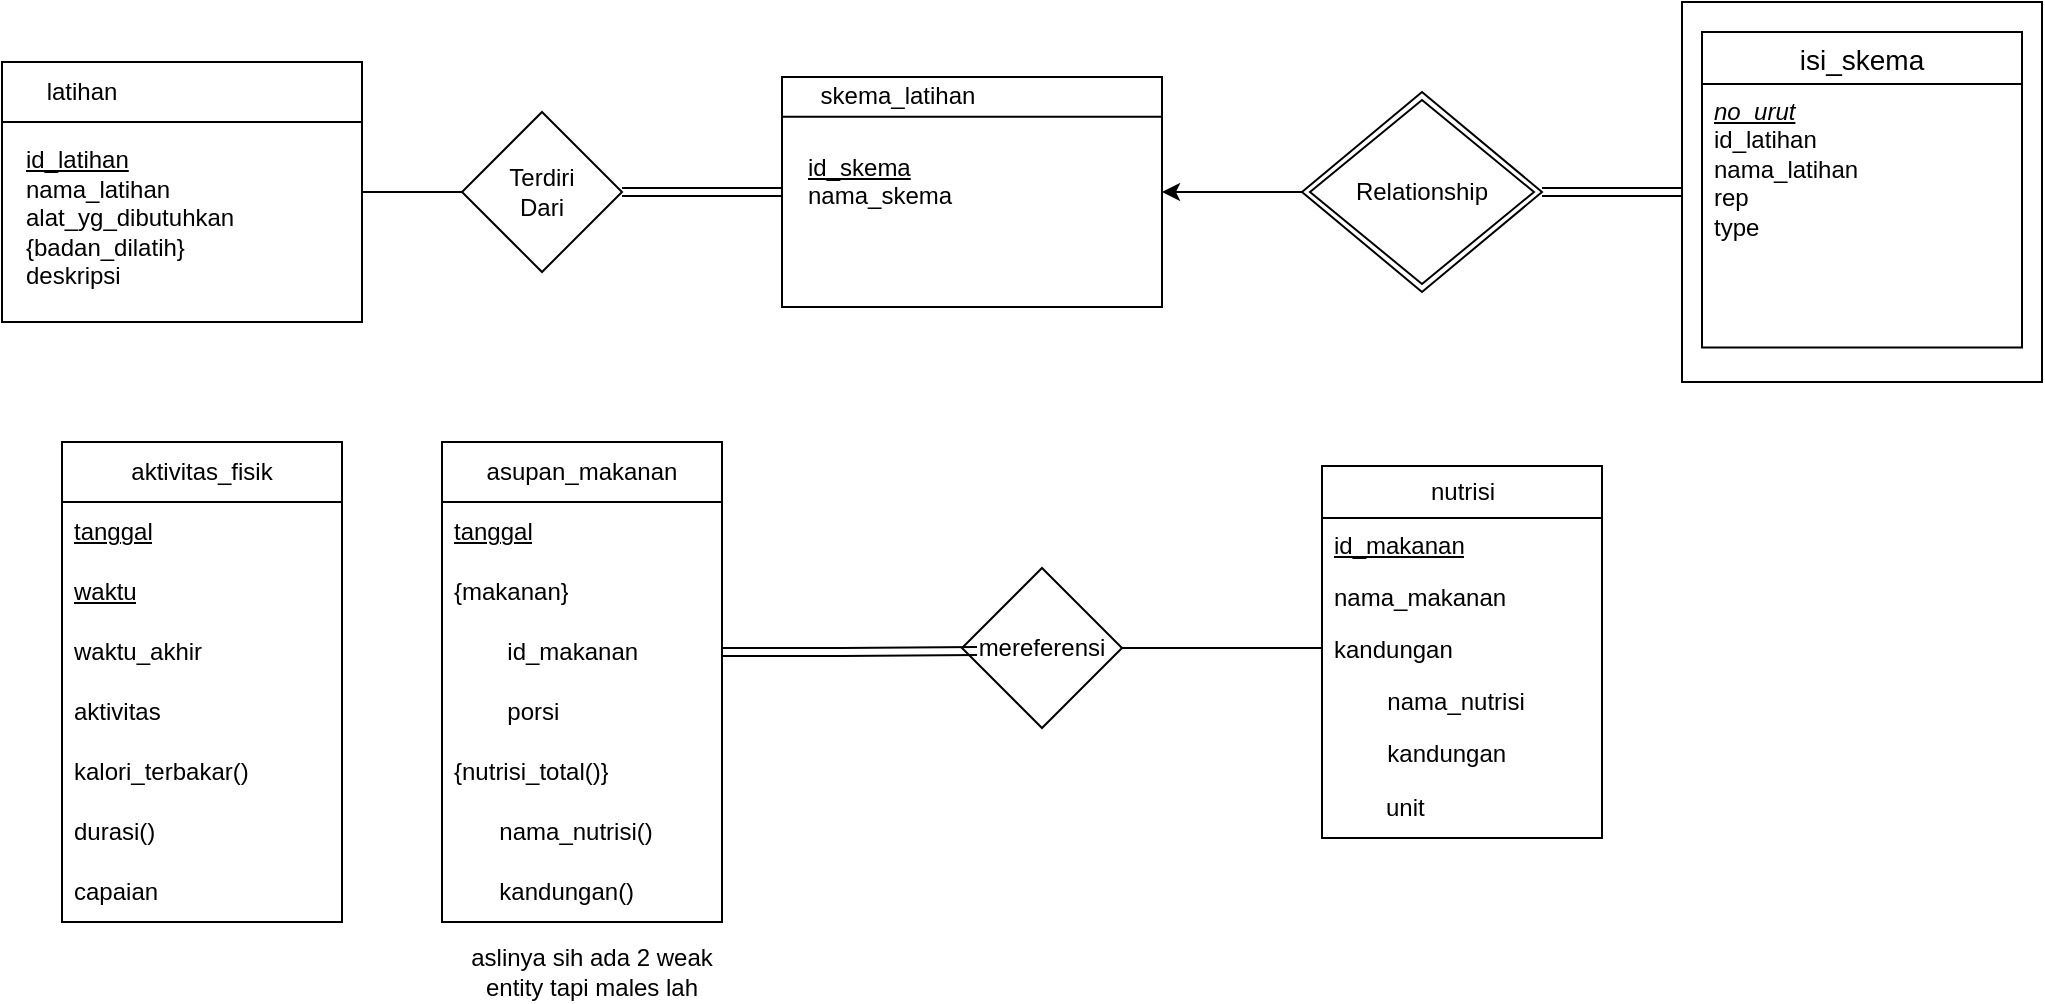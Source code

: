 <mxfile version="25.0.1" pages="3">
  <diagram id="R2lEEEUBdFMjLlhIrx00" name="ER_Diagram">
    <mxGraphModel dx="954" dy="592" grid="1" gridSize="10" guides="1" tooltips="1" connect="1" arrows="1" fold="1" page="1" pageScale="1" pageWidth="850" pageHeight="1100" math="0" shadow="0" extFonts="Permanent Marker^https://fonts.googleapis.com/css?family=Permanent+Marker">
      <root>
        <mxCell id="0" />
        <mxCell id="1" parent="0" />
        <mxCell id="w5KIPiOVe8cTeohNTBGN-2" value="" style="group" parent="1" vertex="1" connectable="0">
          <mxGeometry y="120" width="180" height="130" as="geometry" />
        </mxCell>
        <mxCell id="0KKZII0LfuPYEUUBZgAk-8" value="" style="rounded=0;whiteSpace=wrap;html=1;" parent="w5KIPiOVe8cTeohNTBGN-2" vertex="1">
          <mxGeometry width="180" height="130" as="geometry" />
        </mxCell>
        <mxCell id="0KKZII0LfuPYEUUBZgAk-9" value="" style="endArrow=none;html=1;rounded=0;exitX=0;exitY=0.25;exitDx=0;exitDy=0;entryX=1;entryY=0.25;entryDx=0;entryDy=0;" parent="w5KIPiOVe8cTeohNTBGN-2" edge="1">
          <mxGeometry width="50" height="50" relative="1" as="geometry">
            <mxPoint x="1.137e-13" y="30" as="sourcePoint" />
            <mxPoint x="180" y="30" as="targetPoint" />
            <Array as="points">
              <mxPoint x="70" y="30" />
            </Array>
          </mxGeometry>
        </mxCell>
        <mxCell id="0KKZII0LfuPYEUUBZgAk-28" value="latihan" style="text;html=1;align=center;verticalAlign=middle;whiteSpace=wrap;rounded=0;" parent="w5KIPiOVe8cTeohNTBGN-2" vertex="1">
          <mxGeometry x="10" width="60" height="30" as="geometry" />
        </mxCell>
        <mxCell id="0KKZII0LfuPYEUUBZgAk-29" value="&lt;u&gt;id_latihan&lt;/u&gt;&lt;div&gt;nama_latihan&lt;/div&gt;&lt;div&gt;alat_yg_dibutuhkan&lt;/div&gt;&lt;div&gt;{badan_dilatih}&lt;/div&gt;&lt;div&gt;deskripsi&lt;/div&gt;&lt;div&gt;&lt;br&gt;&lt;/div&gt;" style="text;html=1;align=left;verticalAlign=middle;whiteSpace=wrap;rounded=0;" parent="w5KIPiOVe8cTeohNTBGN-2" vertex="1">
          <mxGeometry x="10" y="40" width="160" height="90" as="geometry" />
        </mxCell>
        <mxCell id="w5KIPiOVe8cTeohNTBGN-7" style="edgeStyle=orthogonalEdgeStyle;rounded=0;orthogonalLoop=1;jettySize=auto;html=1;endArrow=none;endFill=0;entryX=0;entryY=0.5;entryDx=0;entryDy=0;" parent="1" source="0KKZII0LfuPYEUUBZgAk-8" target="w5KIPiOVe8cTeohNTBGN-9" edge="1">
          <mxGeometry relative="1" as="geometry">
            <mxPoint x="271.25" y="185" as="targetPoint" />
          </mxGeometry>
        </mxCell>
        <mxCell id="w5KIPiOVe8cTeohNTBGN-9" value="Terdiri&lt;div&gt;Dari&lt;/div&gt;" style="rhombus;whiteSpace=wrap;html=1;" parent="1" vertex="1">
          <mxGeometry x="230" y="145" width="80" height="80" as="geometry" />
        </mxCell>
        <mxCell id="w5KIPiOVe8cTeohNTBGN-13" value="" style="endArrow=none;html=1;rounded=0;entryX=0;entryY=0.5;entryDx=0;entryDy=0;exitX=1;exitY=0.5;exitDx=0;exitDy=0;shape=link;" parent="1" source="w5KIPiOVe8cTeohNTBGN-9" target="0KKZII0LfuPYEUUBZgAk-20" edge="1">
          <mxGeometry width="50" height="50" relative="1" as="geometry">
            <mxPoint x="320" y="185" as="sourcePoint" />
            <mxPoint x="440" y="180" as="targetPoint" />
          </mxGeometry>
        </mxCell>
        <mxCell id="w5KIPiOVe8cTeohNTBGN-15" value="aktivitas_fisik" style="swimlane;fontStyle=0;childLayout=stackLayout;horizontal=1;startSize=30;horizontalStack=0;resizeParent=1;resizeParentMax=0;resizeLast=0;collapsible=1;marginBottom=0;whiteSpace=wrap;html=1;" parent="1" vertex="1">
          <mxGeometry x="30" y="310" width="140" height="240" as="geometry" />
        </mxCell>
        <mxCell id="w5KIPiOVe8cTeohNTBGN-16" value="&lt;u&gt;tanggal&lt;/u&gt;" style="text;strokeColor=none;fillColor=none;align=left;verticalAlign=middle;spacingLeft=4;spacingRight=4;overflow=hidden;points=[[0,0.5],[1,0.5]];portConstraint=eastwest;rotatable=0;whiteSpace=wrap;html=1;" parent="w5KIPiOVe8cTeohNTBGN-15" vertex="1">
          <mxGeometry y="30" width="140" height="30" as="geometry" />
        </mxCell>
        <mxCell id="w5KIPiOVe8cTeohNTBGN-17" value="&lt;u&gt;waktu&lt;/u&gt;" style="text;strokeColor=none;fillColor=none;align=left;verticalAlign=middle;spacingLeft=4;spacingRight=4;overflow=hidden;points=[[0,0.5],[1,0.5]];portConstraint=eastwest;rotatable=0;whiteSpace=wrap;html=1;" parent="w5KIPiOVe8cTeohNTBGN-15" vertex="1">
          <mxGeometry y="60" width="140" height="30" as="geometry" />
        </mxCell>
        <mxCell id="w5KIPiOVe8cTeohNTBGN-21" value="waktu_akhir" style="text;strokeColor=none;fillColor=none;align=left;verticalAlign=middle;spacingLeft=4;spacingRight=4;overflow=hidden;points=[[0,0.5],[1,0.5]];portConstraint=eastwest;rotatable=0;whiteSpace=wrap;html=1;" parent="w5KIPiOVe8cTeohNTBGN-15" vertex="1">
          <mxGeometry y="90" width="140" height="30" as="geometry" />
        </mxCell>
        <mxCell id="w5KIPiOVe8cTeohNTBGN-18" value="aktivitas" style="text;strokeColor=none;fillColor=none;align=left;verticalAlign=middle;spacingLeft=4;spacingRight=4;overflow=hidden;points=[[0,0.5],[1,0.5]];portConstraint=eastwest;rotatable=0;whiteSpace=wrap;html=1;" parent="w5KIPiOVe8cTeohNTBGN-15" vertex="1">
          <mxGeometry y="120" width="140" height="30" as="geometry" />
        </mxCell>
        <mxCell id="w5KIPiOVe8cTeohNTBGN-19" value="kalori_terbakar()" style="text;strokeColor=none;fillColor=none;align=left;verticalAlign=middle;spacingLeft=4;spacingRight=4;overflow=hidden;points=[[0,0.5],[1,0.5]];portConstraint=eastwest;rotatable=0;whiteSpace=wrap;html=1;" parent="w5KIPiOVe8cTeohNTBGN-15" vertex="1">
          <mxGeometry y="150" width="140" height="30" as="geometry" />
        </mxCell>
        <mxCell id="w5KIPiOVe8cTeohNTBGN-22" value="durasi()" style="text;strokeColor=none;fillColor=none;align=left;verticalAlign=middle;spacingLeft=4;spacingRight=4;overflow=hidden;points=[[0,0.5],[1,0.5]];portConstraint=eastwest;rotatable=0;whiteSpace=wrap;html=1;" parent="w5KIPiOVe8cTeohNTBGN-15" vertex="1">
          <mxGeometry y="180" width="140" height="30" as="geometry" />
        </mxCell>
        <mxCell id="w5KIPiOVe8cTeohNTBGN-20" value="capaian" style="text;strokeColor=none;fillColor=none;align=left;verticalAlign=middle;spacingLeft=4;spacingRight=4;overflow=hidden;points=[[0,0.5],[1,0.5]];portConstraint=eastwest;rotatable=0;whiteSpace=wrap;html=1;" parent="w5KIPiOVe8cTeohNTBGN-15" vertex="1">
          <mxGeometry y="210" width="140" height="30" as="geometry" />
        </mxCell>
        <mxCell id="w5KIPiOVe8cTeohNTBGN-26" value="asupan_makanan" style="swimlane;fontStyle=0;childLayout=stackLayout;horizontal=1;startSize=30;horizontalStack=0;resizeParent=1;resizeParentMax=0;resizeLast=0;collapsible=1;marginBottom=0;whiteSpace=wrap;html=1;" parent="1" vertex="1">
          <mxGeometry x="220" y="310" width="140" height="240" as="geometry" />
        </mxCell>
        <mxCell id="w5KIPiOVe8cTeohNTBGN-27" value="tanggal" style="text;strokeColor=none;fillColor=none;align=left;verticalAlign=middle;spacingLeft=4;spacingRight=4;overflow=hidden;points=[[0,0.5],[1,0.5]];portConstraint=eastwest;rotatable=0;whiteSpace=wrap;html=1;fontStyle=4" parent="w5KIPiOVe8cTeohNTBGN-26" vertex="1">
          <mxGeometry y="30" width="140" height="30" as="geometry" />
        </mxCell>
        <mxCell id="w5KIPiOVe8cTeohNTBGN-28" value="{makanan}" style="text;strokeColor=none;fillColor=none;align=left;verticalAlign=middle;spacingLeft=4;spacingRight=4;overflow=hidden;points=[[0,0.5],[1,0.5]];portConstraint=eastwest;rotatable=0;whiteSpace=wrap;html=1;" parent="w5KIPiOVe8cTeohNTBGN-26" vertex="1">
          <mxGeometry y="60" width="140" height="30" as="geometry" />
        </mxCell>
        <mxCell id="w5KIPiOVe8cTeohNTBGN-29" value="&lt;span style=&quot;white-space: pre;&quot;&gt;&#x9;&lt;/span&gt;id_makanan" style="text;strokeColor=none;fillColor=none;align=left;verticalAlign=middle;spacingLeft=4;spacingRight=4;overflow=hidden;points=[[0,0.5],[1,0.5]];portConstraint=eastwest;rotatable=0;whiteSpace=wrap;html=1;" parent="w5KIPiOVe8cTeohNTBGN-26" vertex="1">
          <mxGeometry y="90" width="140" height="30" as="geometry" />
        </mxCell>
        <mxCell id="w5KIPiOVe8cTeohNTBGN-30" value="&lt;span style=&quot;white-space: pre;&quot;&gt;&#x9;&lt;/span&gt;porsi" style="text;strokeColor=none;fillColor=none;align=left;verticalAlign=middle;spacingLeft=4;spacingRight=4;overflow=hidden;points=[[0,0.5],[1,0.5]];portConstraint=eastwest;rotatable=0;whiteSpace=wrap;html=1;" parent="w5KIPiOVe8cTeohNTBGN-26" vertex="1">
          <mxGeometry y="120" width="140" height="30" as="geometry" />
        </mxCell>
        <mxCell id="w5KIPiOVe8cTeohNTBGN-31" value="{nutrisi_total()}" style="text;strokeColor=none;fillColor=none;align=left;verticalAlign=middle;spacingLeft=4;spacingRight=4;overflow=hidden;points=[[0,0.5],[1,0.5]];portConstraint=eastwest;rotatable=0;whiteSpace=wrap;html=1;" parent="w5KIPiOVe8cTeohNTBGN-26" vertex="1">
          <mxGeometry y="150" width="140" height="30" as="geometry" />
        </mxCell>
        <mxCell id="w5KIPiOVe8cTeohNTBGN-33" value="&lt;span style=&quot;white-space: pre;&quot;&gt;&#x9;&lt;/span&gt;nama_nutrisi()" style="text;html=1;align=left;verticalAlign=middle;whiteSpace=wrap;rounded=0;" parent="w5KIPiOVe8cTeohNTBGN-26" vertex="1">
          <mxGeometry y="180" width="140" height="30" as="geometry" />
        </mxCell>
        <mxCell id="w5KIPiOVe8cTeohNTBGN-34" value="&lt;span style=&quot;white-space: pre;&quot;&gt;&#x9;&lt;/span&gt;kandungan()" style="text;html=1;align=left;verticalAlign=middle;whiteSpace=wrap;rounded=0;" parent="w5KIPiOVe8cTeohNTBGN-26" vertex="1">
          <mxGeometry y="210" width="140" height="30" as="geometry" />
        </mxCell>
        <mxCell id="w5KIPiOVe8cTeohNTBGN-46" value="nutrisi" style="swimlane;fontStyle=0;childLayout=stackLayout;horizontal=1;startSize=26;fillColor=none;horizontalStack=0;resizeParent=1;resizeParentMax=0;resizeLast=0;collapsible=1;marginBottom=0;html=1;" parent="1" vertex="1">
          <mxGeometry x="660" y="322" width="140" height="186" as="geometry" />
        </mxCell>
        <mxCell id="w5KIPiOVe8cTeohNTBGN-47" value="&lt;u&gt;id_makanan&lt;/u&gt;" style="text;strokeColor=none;fillColor=none;align=left;verticalAlign=top;spacingLeft=4;spacingRight=4;overflow=hidden;rotatable=0;points=[[0,0.5],[1,0.5]];portConstraint=eastwest;whiteSpace=wrap;html=1;" parent="w5KIPiOVe8cTeohNTBGN-46" vertex="1">
          <mxGeometry y="26" width="140" height="26" as="geometry" />
        </mxCell>
        <mxCell id="w5KIPiOVe8cTeohNTBGN-48" value="nama_makanan" style="text;strokeColor=none;fillColor=none;align=left;verticalAlign=top;spacingLeft=4;spacingRight=4;overflow=hidden;rotatable=0;points=[[0,0.5],[1,0.5]];portConstraint=eastwest;whiteSpace=wrap;html=1;" parent="w5KIPiOVe8cTeohNTBGN-46" vertex="1">
          <mxGeometry y="52" width="140" height="26" as="geometry" />
        </mxCell>
        <mxCell id="w5KIPiOVe8cTeohNTBGN-49" value="kandungan" style="text;strokeColor=none;fillColor=none;align=left;verticalAlign=top;spacingLeft=4;spacingRight=4;overflow=hidden;rotatable=0;points=[[0,0.5],[1,0.5]];portConstraint=eastwest;whiteSpace=wrap;html=1;" parent="w5KIPiOVe8cTeohNTBGN-46" vertex="1">
          <mxGeometry y="78" width="140" height="26" as="geometry" />
        </mxCell>
        <mxCell id="w5KIPiOVe8cTeohNTBGN-50" value="&lt;span style=&quot;white-space: pre;&quot;&gt;&#x9;&lt;/span&gt;nama_nutrisi" style="text;strokeColor=none;fillColor=none;align=left;verticalAlign=top;spacingLeft=4;spacingRight=4;overflow=hidden;rotatable=0;points=[[0,0.5],[1,0.5]];portConstraint=eastwest;whiteSpace=wrap;html=1;" parent="w5KIPiOVe8cTeohNTBGN-46" vertex="1">
          <mxGeometry y="104" width="140" height="26" as="geometry" />
        </mxCell>
        <mxCell id="w5KIPiOVe8cTeohNTBGN-51" value="&lt;span style=&quot;white-space: pre;&quot;&gt;&#x9;&lt;/span&gt;kandungan" style="text;strokeColor=none;fillColor=none;align=left;verticalAlign=top;spacingLeft=4;spacingRight=4;overflow=hidden;rotatable=0;points=[[0,0.5],[1,0.5]];portConstraint=eastwest;whiteSpace=wrap;html=1;" parent="w5KIPiOVe8cTeohNTBGN-46" vertex="1">
          <mxGeometry y="130" width="140" height="26" as="geometry" />
        </mxCell>
        <mxCell id="w5KIPiOVe8cTeohNTBGN-52" value="&lt;span style=&quot;white-space: pre;&quot;&gt;&#x9;&lt;/span&gt;&amp;nbsp;unit" style="text;html=1;align=left;verticalAlign=middle;whiteSpace=wrap;rounded=0;" parent="w5KIPiOVe8cTeohNTBGN-46" vertex="1">
          <mxGeometry y="156" width="140" height="30" as="geometry" />
        </mxCell>
        <mxCell id="VAB1CQ-tpkrVYAMh1dZu-2" style="edgeStyle=orthogonalEdgeStyle;rounded=0;orthogonalLoop=1;jettySize=auto;html=1;exitX=1;exitY=0.5;exitDx=0;exitDy=0;entryX=0;entryY=0.5;entryDx=0;entryDy=0;endArrow=none;endFill=0;" edge="1" parent="1" source="w5KIPiOVe8cTeohNTBGN-53" target="w5KIPiOVe8cTeohNTBGN-49">
          <mxGeometry relative="1" as="geometry" />
        </mxCell>
        <mxCell id="w5KIPiOVe8cTeohNTBGN-53" value="mereferensi" style="rhombus;whiteSpace=wrap;html=1;" parent="1" vertex="1">
          <mxGeometry x="480" y="373" width="80" height="80" as="geometry" />
        </mxCell>
        <mxCell id="VAB1CQ-tpkrVYAMh1dZu-1" style="edgeStyle=orthogonalEdgeStyle;rounded=0;orthogonalLoop=1;jettySize=auto;html=1;exitX=1;exitY=0.5;exitDx=0;exitDy=0;entryX=0.094;entryY=0.519;entryDx=0;entryDy=0;entryPerimeter=0;endArrow=none;endFill=0;shape=link;" edge="1" parent="1" source="w5KIPiOVe8cTeohNTBGN-29" target="w5KIPiOVe8cTeohNTBGN-53">
          <mxGeometry relative="1" as="geometry" />
        </mxCell>
        <mxCell id="wpQj_9Czr-wrP5r8OqpV-12" value="" style="group" vertex="1" connectable="0" parent="1">
          <mxGeometry x="840" y="90" width="180" height="190" as="geometry" />
        </mxCell>
        <mxCell id="wpQj_9Czr-wrP5r8OqpV-9" value="" style="rounded=0;whiteSpace=wrap;html=1;" vertex="1" parent="wpQj_9Czr-wrP5r8OqpV-12">
          <mxGeometry width="180" height="190" as="geometry" />
        </mxCell>
        <mxCell id="wpQj_9Czr-wrP5r8OqpV-1" value="isi_skema" style="swimlane;fontStyle=0;childLayout=stackLayout;horizontal=1;startSize=26;horizontalStack=0;resizeParent=1;resizeParentMax=0;resizeLast=0;collapsible=1;marginBottom=0;align=center;fontSize=14;" vertex="1" parent="wpQj_9Czr-wrP5r8OqpV-12">
          <mxGeometry x="10" y="15.003" width="160" height="157.733" as="geometry" />
        </mxCell>
        <mxCell id="wpQj_9Czr-wrP5r8OqpV-3" value="&lt;div&gt;&lt;span style=&quot;background-color: initial;&quot;&gt;&lt;u&gt;&lt;i&gt;no_urut&lt;/i&gt;&lt;/u&gt;&lt;/span&gt;&lt;/div&gt;&lt;div&gt;id_latihan&lt;br&gt;&lt;/div&gt;&lt;div&gt;nama_latihan&lt;br&gt;&lt;/div&gt;&lt;div&gt;rep&lt;/div&gt;&lt;div&gt;type&lt;/div&gt;" style="text;strokeColor=none;fillColor=none;spacingLeft=4;spacingRight=4;overflow=hidden;rotatable=0;points=[[0,0.5],[1,0.5]];portConstraint=eastwest;fontSize=12;whiteSpace=wrap;html=1;" vertex="1" parent="wpQj_9Czr-wrP5r8OqpV-12">
          <mxGeometry x="10" y="41.003" width="160" height="131.733" as="geometry" />
        </mxCell>
        <mxCell id="wpQj_9Czr-wrP5r8OqpV-18" style="edgeStyle=orthogonalEdgeStyle;rounded=0;orthogonalLoop=1;jettySize=auto;html=1;exitX=0;exitY=0.5;exitDx=0;exitDy=0;entryX=1;entryY=0.5;entryDx=0;entryDy=0;" edge="1" parent="1" source="wpQj_9Czr-wrP5r8OqpV-13" target="0KKZII0LfuPYEUUBZgAk-20">
          <mxGeometry relative="1" as="geometry" />
        </mxCell>
        <mxCell id="wpQj_9Czr-wrP5r8OqpV-19" style="edgeStyle=orthogonalEdgeStyle;rounded=0;orthogonalLoop=1;jettySize=auto;html=1;exitX=1;exitY=0.5;exitDx=0;exitDy=0;entryX=0;entryY=0.5;entryDx=0;entryDy=0;endArrow=none;endFill=0;shape=link;" edge="1" parent="1" source="wpQj_9Czr-wrP5r8OqpV-13" target="wpQj_9Czr-wrP5r8OqpV-9">
          <mxGeometry relative="1" as="geometry" />
        </mxCell>
        <mxCell id="wpQj_9Czr-wrP5r8OqpV-13" value="Relationship" style="shape=rhombus;double=1;perimeter=rhombusPerimeter;whiteSpace=wrap;html=1;align=center;" vertex="1" parent="1">
          <mxGeometry x="650" y="135" width="120" height="100" as="geometry" />
        </mxCell>
        <mxCell id="wpQj_9Czr-wrP5r8OqpV-15" value="" style="group" vertex="1" connectable="0" parent="1">
          <mxGeometry x="390" y="127.5" width="190" height="115" as="geometry" />
        </mxCell>
        <mxCell id="0KKZII0LfuPYEUUBZgAk-20" value="" style="rounded=0;whiteSpace=wrap;html=1;container=0;" parent="wpQj_9Czr-wrP5r8OqpV-15" vertex="1">
          <mxGeometry width="190" height="115" as="geometry" />
        </mxCell>
        <mxCell id="0KKZII0LfuPYEUUBZgAk-21" value="" style="endArrow=none;html=1;rounded=0;exitX=0;exitY=0.25;exitDx=0;exitDy=0;entryX=1;entryY=0.25;entryDx=0;entryDy=0;" parent="wpQj_9Czr-wrP5r8OqpV-15" edge="1">
          <mxGeometry width="50" height="50" relative="1" as="geometry">
            <mxPoint x="1.2e-13" y="19.904" as="sourcePoint" />
            <mxPoint x="190" y="19.904" as="targetPoint" />
            <Array as="points">
              <mxPoint x="73.889" y="19.904" />
            </Array>
          </mxGeometry>
        </mxCell>
        <mxCell id="w5KIPiOVe8cTeohNTBGN-1" value="skema_latihan" style="text;html=1;align=center;verticalAlign=middle;whiteSpace=wrap;rounded=0;container=0;" parent="wpQj_9Czr-wrP5r8OqpV-15" vertex="1">
          <mxGeometry width="116.111" height="19.904" as="geometry" />
        </mxCell>
        <mxCell id="w5KIPiOVe8cTeohNTBGN-10" value="&lt;u&gt;id_skema&lt;/u&gt;&lt;div&gt;nama_skema&lt;/div&gt;&lt;div style=&quot;&quot;&gt;&lt;br&gt;&lt;/div&gt;&lt;div style=&quot;&quot;&gt;&lt;br&gt;&lt;/div&gt;" style="text;html=1;align=left;verticalAlign=middle;whiteSpace=wrap;rounded=0;container=0;" parent="wpQj_9Czr-wrP5r8OqpV-15" vertex="1">
          <mxGeometry x="10.556" y="28.749" width="168.889" height="76.298" as="geometry" />
        </mxCell>
        <mxCell id="kf6MshKjcblg3y8UDLb7-1" value="aslinya sih ada 2 weak entity tapi males lah" style="text;html=1;align=center;verticalAlign=middle;whiteSpace=wrap;rounded=0;" vertex="1" parent="1">
          <mxGeometry x="220" y="560" width="150" height="30" as="geometry" />
        </mxCell>
      </root>
    </mxGraphModel>
  </diagram>
  <diagram id="GoFaz930UuGeZoCgPv3f" name="schema">
    <mxGraphModel dx="954" dy="592" grid="1" gridSize="10" guides="1" tooltips="1" connect="1" arrows="1" fold="1" page="1" pageScale="1" pageWidth="827" pageHeight="1169" math="0" shadow="0">
      <root>
        <mxCell id="0" />
        <mxCell id="1" parent="0" />
        <mxCell id="zOmvGx7s-veyuzsrxRu1-1" value="latihan" style="shape=table;startSize=30;container=1;collapsible=1;childLayout=tableLayout;fixedRows=1;rowLines=0;fontStyle=1;align=center;resizeLast=1;html=1;" vertex="1" parent="1">
          <mxGeometry x="100" y="90" width="180" height="150" as="geometry" />
        </mxCell>
        <mxCell id="zOmvGx7s-veyuzsrxRu1-2" value="" style="shape=tableRow;horizontal=0;startSize=0;swimlaneHead=0;swimlaneBody=0;fillColor=none;collapsible=0;dropTarget=0;points=[[0,0.5],[1,0.5]];portConstraint=eastwest;top=0;left=0;right=0;bottom=1;" vertex="1" parent="zOmvGx7s-veyuzsrxRu1-1">
          <mxGeometry y="30" width="180" height="30" as="geometry" />
        </mxCell>
        <mxCell id="zOmvGx7s-veyuzsrxRu1-3" value="PK" style="shape=partialRectangle;connectable=0;fillColor=none;top=0;left=0;bottom=0;right=0;fontStyle=1;overflow=hidden;whiteSpace=wrap;html=1;" vertex="1" parent="zOmvGx7s-veyuzsrxRu1-2">
          <mxGeometry width="30" height="30" as="geometry">
            <mxRectangle width="30" height="30" as="alternateBounds" />
          </mxGeometry>
        </mxCell>
        <mxCell id="zOmvGx7s-veyuzsrxRu1-4" value="id_latihan" style="shape=partialRectangle;connectable=0;fillColor=none;top=0;left=0;bottom=0;right=0;align=left;spacingLeft=6;fontStyle=5;overflow=hidden;whiteSpace=wrap;html=1;" vertex="1" parent="zOmvGx7s-veyuzsrxRu1-2">
          <mxGeometry x="30" width="150" height="30" as="geometry">
            <mxRectangle width="150" height="30" as="alternateBounds" />
          </mxGeometry>
        </mxCell>
        <mxCell id="zOmvGx7s-veyuzsrxRu1-5" value="" style="shape=tableRow;horizontal=0;startSize=0;swimlaneHead=0;swimlaneBody=0;fillColor=none;collapsible=0;dropTarget=0;points=[[0,0.5],[1,0.5]];portConstraint=eastwest;top=0;left=0;right=0;bottom=0;" vertex="1" parent="zOmvGx7s-veyuzsrxRu1-1">
          <mxGeometry y="60" width="180" height="30" as="geometry" />
        </mxCell>
        <mxCell id="zOmvGx7s-veyuzsrxRu1-6" value="" style="shape=partialRectangle;connectable=0;fillColor=none;top=0;left=0;bottom=0;right=0;editable=1;overflow=hidden;whiteSpace=wrap;html=1;" vertex="1" parent="zOmvGx7s-veyuzsrxRu1-5">
          <mxGeometry width="30" height="30" as="geometry">
            <mxRectangle width="30" height="30" as="alternateBounds" />
          </mxGeometry>
        </mxCell>
        <mxCell id="zOmvGx7s-veyuzsrxRu1-7" value="nama_latihan" style="shape=partialRectangle;connectable=0;fillColor=none;top=0;left=0;bottom=0;right=0;align=left;spacingLeft=6;overflow=hidden;whiteSpace=wrap;html=1;" vertex="1" parent="zOmvGx7s-veyuzsrxRu1-5">
          <mxGeometry x="30" width="150" height="30" as="geometry">
            <mxRectangle width="150" height="30" as="alternateBounds" />
          </mxGeometry>
        </mxCell>
        <mxCell id="zOmvGx7s-veyuzsrxRu1-8" value="" style="shape=tableRow;horizontal=0;startSize=0;swimlaneHead=0;swimlaneBody=0;fillColor=none;collapsible=0;dropTarget=0;points=[[0,0.5],[1,0.5]];portConstraint=eastwest;top=0;left=0;right=0;bottom=0;" vertex="1" parent="zOmvGx7s-veyuzsrxRu1-1">
          <mxGeometry y="90" width="180" height="30" as="geometry" />
        </mxCell>
        <mxCell id="zOmvGx7s-veyuzsrxRu1-9" value="" style="shape=partialRectangle;connectable=0;fillColor=none;top=0;left=0;bottom=0;right=0;editable=1;overflow=hidden;whiteSpace=wrap;html=1;" vertex="1" parent="zOmvGx7s-veyuzsrxRu1-8">
          <mxGeometry width="30" height="30" as="geometry">
            <mxRectangle width="30" height="30" as="alternateBounds" />
          </mxGeometry>
        </mxCell>
        <mxCell id="zOmvGx7s-veyuzsrxRu1-10" value="alat" style="shape=partialRectangle;connectable=0;fillColor=none;top=0;left=0;bottom=0;right=0;align=left;spacingLeft=6;overflow=hidden;whiteSpace=wrap;html=1;" vertex="1" parent="zOmvGx7s-veyuzsrxRu1-8">
          <mxGeometry x="30" width="150" height="30" as="geometry">
            <mxRectangle width="150" height="30" as="alternateBounds" />
          </mxGeometry>
        </mxCell>
        <mxCell id="zOmvGx7s-veyuzsrxRu1-11" value="" style="shape=tableRow;horizontal=0;startSize=0;swimlaneHead=0;swimlaneBody=0;fillColor=none;collapsible=0;dropTarget=0;points=[[0,0.5],[1,0.5]];portConstraint=eastwest;top=0;left=0;right=0;bottom=0;" vertex="1" parent="zOmvGx7s-veyuzsrxRu1-1">
          <mxGeometry y="120" width="180" height="30" as="geometry" />
        </mxCell>
        <mxCell id="zOmvGx7s-veyuzsrxRu1-12" value="" style="shape=partialRectangle;connectable=0;fillColor=none;top=0;left=0;bottom=0;right=0;editable=1;overflow=hidden;whiteSpace=wrap;html=1;" vertex="1" parent="zOmvGx7s-veyuzsrxRu1-11">
          <mxGeometry width="30" height="30" as="geometry">
            <mxRectangle width="30" height="30" as="alternateBounds" />
          </mxGeometry>
        </mxCell>
        <mxCell id="zOmvGx7s-veyuzsrxRu1-13" value="deskripsi" style="shape=partialRectangle;connectable=0;fillColor=none;top=0;left=0;bottom=0;right=0;align=left;spacingLeft=6;overflow=hidden;whiteSpace=wrap;html=1;" vertex="1" parent="zOmvGx7s-veyuzsrxRu1-11">
          <mxGeometry x="30" width="150" height="30" as="geometry">
            <mxRectangle width="150" height="30" as="alternateBounds" />
          </mxGeometry>
        </mxCell>
        <mxCell id="PM3UUzNhyu4-F5gxNSrg-1" value="latihan_badan" style="shape=table;startSize=30;container=1;collapsible=1;childLayout=tableLayout;fixedRows=1;rowLines=0;fontStyle=1;align=center;resizeLast=1;html=1;" vertex="1" parent="1">
          <mxGeometry x="340" y="110" width="180" height="90" as="geometry" />
        </mxCell>
        <mxCell id="PM3UUzNhyu4-F5gxNSrg-2" value="" style="shape=tableRow;horizontal=0;startSize=0;swimlaneHead=0;swimlaneBody=0;fillColor=none;collapsible=0;dropTarget=0;points=[[0,0.5],[1,0.5]];portConstraint=eastwest;top=0;left=0;right=0;bottom=1;" vertex="1" parent="PM3UUzNhyu4-F5gxNSrg-1">
          <mxGeometry y="30" width="180" height="30" as="geometry" />
        </mxCell>
        <mxCell id="PM3UUzNhyu4-F5gxNSrg-3" value="PK, FK" style="shape=partialRectangle;connectable=0;fillColor=none;top=0;left=0;bottom=0;right=0;fontStyle=1;overflow=hidden;whiteSpace=wrap;html=1;" vertex="1" parent="PM3UUzNhyu4-F5gxNSrg-2">
          <mxGeometry width="30" height="30" as="geometry">
            <mxRectangle width="30" height="30" as="alternateBounds" />
          </mxGeometry>
        </mxCell>
        <mxCell id="PM3UUzNhyu4-F5gxNSrg-4" value="id_latihan" style="shape=partialRectangle;connectable=0;fillColor=none;top=0;left=0;bottom=0;right=0;align=left;spacingLeft=6;fontStyle=5;overflow=hidden;whiteSpace=wrap;html=1;" vertex="1" parent="PM3UUzNhyu4-F5gxNSrg-2">
          <mxGeometry x="30" width="150" height="30" as="geometry">
            <mxRectangle width="150" height="30" as="alternateBounds" />
          </mxGeometry>
        </mxCell>
        <mxCell id="PM3UUzNhyu4-F5gxNSrg-5" value="" style="shape=tableRow;horizontal=0;startSize=0;swimlaneHead=0;swimlaneBody=0;fillColor=none;collapsible=0;dropTarget=0;points=[[0,0.5],[1,0.5]];portConstraint=eastwest;top=0;left=0;right=0;bottom=0;" vertex="1" parent="PM3UUzNhyu4-F5gxNSrg-1">
          <mxGeometry y="60" width="180" height="30" as="geometry" />
        </mxCell>
        <mxCell id="PM3UUzNhyu4-F5gxNSrg-6" value="" style="shape=partialRectangle;connectable=0;fillColor=none;top=0;left=0;bottom=0;right=0;editable=1;overflow=hidden;whiteSpace=wrap;html=1;" vertex="1" parent="PM3UUzNhyu4-F5gxNSrg-5">
          <mxGeometry width="30" height="30" as="geometry">
            <mxRectangle width="30" height="30" as="alternateBounds" />
          </mxGeometry>
        </mxCell>
        <mxCell id="PM3UUzNhyu4-F5gxNSrg-7" value="badan" style="shape=partialRectangle;connectable=0;fillColor=none;top=0;left=0;bottom=0;right=0;align=left;spacingLeft=6;overflow=hidden;whiteSpace=wrap;html=1;" vertex="1" parent="PM3UUzNhyu4-F5gxNSrg-5">
          <mxGeometry x="30" width="150" height="30" as="geometry">
            <mxRectangle width="150" height="30" as="alternateBounds" />
          </mxGeometry>
        </mxCell>
        <mxCell id="EB8TOFmyE5IW-qIEGt9B-1" value="skema_latihan" style="shape=table;startSize=30;container=1;collapsible=1;childLayout=tableLayout;fixedRows=1;rowLines=0;fontStyle=1;align=center;resizeLast=1;html=1;" vertex="1" parent="1">
          <mxGeometry x="100" y="280" width="180" height="180" as="geometry" />
        </mxCell>
        <mxCell id="EB8TOFmyE5IW-qIEGt9B-2" value="" style="shape=tableRow;horizontal=0;startSize=0;swimlaneHead=0;swimlaneBody=0;fillColor=none;collapsible=0;dropTarget=0;points=[[0,0.5],[1,0.5]];portConstraint=eastwest;top=0;left=0;right=0;bottom=1;" vertex="1" parent="EB8TOFmyE5IW-qIEGt9B-1">
          <mxGeometry y="30" width="180" height="30" as="geometry" />
        </mxCell>
        <mxCell id="EB8TOFmyE5IW-qIEGt9B-3" value="PK" style="shape=partialRectangle;connectable=0;fillColor=none;top=0;left=0;bottom=0;right=0;fontStyle=1;overflow=hidden;whiteSpace=wrap;html=1;" vertex="1" parent="EB8TOFmyE5IW-qIEGt9B-2">
          <mxGeometry width="30" height="30" as="geometry">
            <mxRectangle width="30" height="30" as="alternateBounds" />
          </mxGeometry>
        </mxCell>
        <mxCell id="EB8TOFmyE5IW-qIEGt9B-4" value="nama" style="shape=partialRectangle;connectable=0;fillColor=none;top=0;left=0;bottom=0;right=0;align=left;spacingLeft=6;fontStyle=5;overflow=hidden;whiteSpace=wrap;html=1;" vertex="1" parent="EB8TOFmyE5IW-qIEGt9B-2">
          <mxGeometry x="30" width="150" height="30" as="geometry">
            <mxRectangle width="150" height="30" as="alternateBounds" />
          </mxGeometry>
        </mxCell>
        <mxCell id="rhqygIk94M6TZqG_aYwd-1" value="" style="shape=tableRow;horizontal=0;startSize=0;swimlaneHead=0;swimlaneBody=0;fillColor=none;collapsible=0;dropTarget=0;points=[[0,0.5],[1,0.5]];portConstraint=eastwest;top=0;left=0;right=0;bottom=1;" vertex="1" parent="EB8TOFmyE5IW-qIEGt9B-1">
          <mxGeometry y="60" width="180" height="30" as="geometry" />
        </mxCell>
        <mxCell id="rhqygIk94M6TZqG_aYwd-2" value="PK" style="shape=partialRectangle;connectable=0;fillColor=none;top=0;left=0;bottom=0;right=0;fontStyle=1;overflow=hidden;whiteSpace=wrap;html=1;" vertex="1" parent="rhqygIk94M6TZqG_aYwd-1">
          <mxGeometry width="30" height="30" as="geometry">
            <mxRectangle width="30" height="30" as="alternateBounds" />
          </mxGeometry>
        </mxCell>
        <mxCell id="rhqygIk94M6TZqG_aYwd-3" value="no_urut" style="shape=partialRectangle;connectable=0;fillColor=none;top=0;left=0;bottom=0;right=0;align=left;spacingLeft=6;fontStyle=5;overflow=hidden;whiteSpace=wrap;html=1;" vertex="1" parent="rhqygIk94M6TZqG_aYwd-1">
          <mxGeometry x="30" width="150" height="30" as="geometry">
            <mxRectangle width="150" height="30" as="alternateBounds" />
          </mxGeometry>
        </mxCell>
        <mxCell id="EB8TOFmyE5IW-qIEGt9B-5" value="" style="shape=tableRow;horizontal=0;startSize=0;swimlaneHead=0;swimlaneBody=0;fillColor=none;collapsible=0;dropTarget=0;points=[[0,0.5],[1,0.5]];portConstraint=eastwest;top=0;left=0;right=0;bottom=0;" vertex="1" parent="EB8TOFmyE5IW-qIEGt9B-1">
          <mxGeometry y="90" width="180" height="30" as="geometry" />
        </mxCell>
        <mxCell id="EB8TOFmyE5IW-qIEGt9B-6" value="FK" style="shape=partialRectangle;connectable=0;fillColor=none;top=0;left=0;bottom=0;right=0;editable=1;overflow=hidden;whiteSpace=wrap;html=1;" vertex="1" parent="EB8TOFmyE5IW-qIEGt9B-5">
          <mxGeometry width="30" height="30" as="geometry">
            <mxRectangle width="30" height="30" as="alternateBounds" />
          </mxGeometry>
        </mxCell>
        <mxCell id="EB8TOFmyE5IW-qIEGt9B-7" value="id_latihan" style="shape=partialRectangle;connectable=0;fillColor=none;top=0;left=0;bottom=0;right=0;align=left;spacingLeft=6;overflow=hidden;whiteSpace=wrap;html=1;" vertex="1" parent="EB8TOFmyE5IW-qIEGt9B-5">
          <mxGeometry x="30" width="150" height="30" as="geometry">
            <mxRectangle width="150" height="30" as="alternateBounds" />
          </mxGeometry>
        </mxCell>
        <mxCell id="EB8TOFmyE5IW-qIEGt9B-8" value="" style="shape=tableRow;horizontal=0;startSize=0;swimlaneHead=0;swimlaneBody=0;fillColor=none;collapsible=0;dropTarget=0;points=[[0,0.5],[1,0.5]];portConstraint=eastwest;top=0;left=0;right=0;bottom=0;" vertex="1" parent="EB8TOFmyE5IW-qIEGt9B-1">
          <mxGeometry y="120" width="180" height="30" as="geometry" />
        </mxCell>
        <mxCell id="EB8TOFmyE5IW-qIEGt9B-9" value="" style="shape=partialRectangle;connectable=0;fillColor=none;top=0;left=0;bottom=0;right=0;editable=1;overflow=hidden;whiteSpace=wrap;html=1;" vertex="1" parent="EB8TOFmyE5IW-qIEGt9B-8">
          <mxGeometry width="30" height="30" as="geometry">
            <mxRectangle width="30" height="30" as="alternateBounds" />
          </mxGeometry>
        </mxCell>
        <mxCell id="EB8TOFmyE5IW-qIEGt9B-10" value="rep" style="shape=partialRectangle;connectable=0;fillColor=none;top=0;left=0;bottom=0;right=0;align=left;spacingLeft=6;overflow=hidden;whiteSpace=wrap;html=1;" vertex="1" parent="EB8TOFmyE5IW-qIEGt9B-8">
          <mxGeometry x="30" width="150" height="30" as="geometry">
            <mxRectangle width="150" height="30" as="alternateBounds" />
          </mxGeometry>
        </mxCell>
        <mxCell id="EB8TOFmyE5IW-qIEGt9B-11" value="" style="shape=tableRow;horizontal=0;startSize=0;swimlaneHead=0;swimlaneBody=0;fillColor=none;collapsible=0;dropTarget=0;points=[[0,0.5],[1,0.5]];portConstraint=eastwest;top=0;left=0;right=0;bottom=0;" vertex="1" parent="EB8TOFmyE5IW-qIEGt9B-1">
          <mxGeometry y="150" width="180" height="30" as="geometry" />
        </mxCell>
        <mxCell id="EB8TOFmyE5IW-qIEGt9B-12" value="" style="shape=partialRectangle;connectable=0;fillColor=none;top=0;left=0;bottom=0;right=0;editable=1;overflow=hidden;whiteSpace=wrap;html=1;" vertex="1" parent="EB8TOFmyE5IW-qIEGt9B-11">
          <mxGeometry width="30" height="30" as="geometry">
            <mxRectangle width="30" height="30" as="alternateBounds" />
          </mxGeometry>
        </mxCell>
        <mxCell id="EB8TOFmyE5IW-qIEGt9B-13" value="type" style="shape=partialRectangle;connectable=0;fillColor=none;top=0;left=0;bottom=0;right=0;align=left;spacingLeft=6;overflow=hidden;whiteSpace=wrap;html=1;" vertex="1" parent="EB8TOFmyE5IW-qIEGt9B-11">
          <mxGeometry x="30" width="150" height="30" as="geometry">
            <mxRectangle width="150" height="30" as="alternateBounds" />
          </mxGeometry>
        </mxCell>
        <mxCell id="OmXs_AAbXbo0mRTijyRI-5" style="edgeStyle=orthogonalEdgeStyle;rounded=0;orthogonalLoop=1;jettySize=auto;html=1;exitX=1;exitY=0.5;exitDx=0;exitDy=0;entryX=0;entryY=0.5;entryDx=0;entryDy=0;" edge="1" parent="1" source="EB8TOFmyE5IW-qIEGt9B-5" target="PM3UUzNhyu4-F5gxNSrg-2">
          <mxGeometry relative="1" as="geometry" />
        </mxCell>
        <mxCell id="uWZ-DXqyWls6zByeOZ4L-1" value="aktivitas_fisik" style="shape=table;startSize=30;container=1;collapsible=1;childLayout=tableLayout;fixedRows=1;rowLines=0;fontStyle=1;align=center;resizeLast=1;html=1;" vertex="1" parent="1">
          <mxGeometry x="610" y="90" width="180" height="180" as="geometry" />
        </mxCell>
        <mxCell id="uWZ-DXqyWls6zByeOZ4L-2" value="" style="shape=tableRow;horizontal=0;startSize=0;swimlaneHead=0;swimlaneBody=0;fillColor=none;collapsible=0;dropTarget=0;points=[[0,0.5],[1,0.5]];portConstraint=eastwest;top=0;left=0;right=0;bottom=1;" vertex="1" parent="uWZ-DXqyWls6zByeOZ4L-1">
          <mxGeometry y="30" width="180" height="30" as="geometry" />
        </mxCell>
        <mxCell id="uWZ-DXqyWls6zByeOZ4L-3" value="PK" style="shape=partialRectangle;connectable=0;fillColor=none;top=0;left=0;bottom=0;right=0;fontStyle=1;overflow=hidden;whiteSpace=wrap;html=1;" vertex="1" parent="uWZ-DXqyWls6zByeOZ4L-2">
          <mxGeometry width="30" height="30" as="geometry">
            <mxRectangle width="30" height="30" as="alternateBounds" />
          </mxGeometry>
        </mxCell>
        <mxCell id="uWZ-DXqyWls6zByeOZ4L-4" value="tanggal" style="shape=partialRectangle;connectable=0;fillColor=none;top=0;left=0;bottom=0;right=0;align=left;spacingLeft=6;fontStyle=5;overflow=hidden;whiteSpace=wrap;html=1;" vertex="1" parent="uWZ-DXqyWls6zByeOZ4L-2">
          <mxGeometry x="30" width="150" height="30" as="geometry">
            <mxRectangle width="150" height="30" as="alternateBounds" />
          </mxGeometry>
        </mxCell>
        <mxCell id="txCmjIxElgq4Z6UgJYgY-1" value="" style="shape=tableRow;horizontal=0;startSize=0;swimlaneHead=0;swimlaneBody=0;fillColor=none;collapsible=0;dropTarget=0;points=[[0,0.5],[1,0.5]];portConstraint=eastwest;top=0;left=0;right=0;bottom=1;" vertex="1" parent="uWZ-DXqyWls6zByeOZ4L-1">
          <mxGeometry y="60" width="180" height="30" as="geometry" />
        </mxCell>
        <mxCell id="txCmjIxElgq4Z6UgJYgY-2" value="PK" style="shape=partialRectangle;connectable=0;fillColor=none;top=0;left=0;bottom=0;right=0;fontStyle=1;overflow=hidden;whiteSpace=wrap;html=1;" vertex="1" parent="txCmjIxElgq4Z6UgJYgY-1">
          <mxGeometry width="30" height="30" as="geometry">
            <mxRectangle width="30" height="30" as="alternateBounds" />
          </mxGeometry>
        </mxCell>
        <mxCell id="txCmjIxElgq4Z6UgJYgY-3" value="waktu_awal" style="shape=partialRectangle;connectable=0;fillColor=none;top=0;left=0;bottom=0;right=0;align=left;spacingLeft=6;fontStyle=5;overflow=hidden;whiteSpace=wrap;html=1;" vertex="1" parent="txCmjIxElgq4Z6UgJYgY-1">
          <mxGeometry x="30" width="150" height="30" as="geometry">
            <mxRectangle width="150" height="30" as="alternateBounds" />
          </mxGeometry>
        </mxCell>
        <mxCell id="uWZ-DXqyWls6zByeOZ4L-5" value="" style="shape=tableRow;horizontal=0;startSize=0;swimlaneHead=0;swimlaneBody=0;fillColor=none;collapsible=0;dropTarget=0;points=[[0,0.5],[1,0.5]];portConstraint=eastwest;top=0;left=0;right=0;bottom=0;" vertex="1" parent="uWZ-DXqyWls6zByeOZ4L-1">
          <mxGeometry y="90" width="180" height="30" as="geometry" />
        </mxCell>
        <mxCell id="uWZ-DXqyWls6zByeOZ4L-6" value="" style="shape=partialRectangle;connectable=0;fillColor=none;top=0;left=0;bottom=0;right=0;editable=1;overflow=hidden;whiteSpace=wrap;html=1;" vertex="1" parent="uWZ-DXqyWls6zByeOZ4L-5">
          <mxGeometry width="30" height="30" as="geometry">
            <mxRectangle width="30" height="30" as="alternateBounds" />
          </mxGeometry>
        </mxCell>
        <mxCell id="uWZ-DXqyWls6zByeOZ4L-7" value="waktu_akhir" style="shape=partialRectangle;connectable=0;fillColor=none;top=0;left=0;bottom=0;right=0;align=left;spacingLeft=6;overflow=hidden;whiteSpace=wrap;html=1;" vertex="1" parent="uWZ-DXqyWls6zByeOZ4L-5">
          <mxGeometry x="30" width="150" height="30" as="geometry">
            <mxRectangle width="150" height="30" as="alternateBounds" />
          </mxGeometry>
        </mxCell>
        <mxCell id="uWZ-DXqyWls6zByeOZ4L-8" value="" style="shape=tableRow;horizontal=0;startSize=0;swimlaneHead=0;swimlaneBody=0;fillColor=none;collapsible=0;dropTarget=0;points=[[0,0.5],[1,0.5]];portConstraint=eastwest;top=0;left=0;right=0;bottom=0;" vertex="1" parent="uWZ-DXqyWls6zByeOZ4L-1">
          <mxGeometry y="120" width="180" height="30" as="geometry" />
        </mxCell>
        <mxCell id="uWZ-DXqyWls6zByeOZ4L-9" value="" style="shape=partialRectangle;connectable=0;fillColor=none;top=0;left=0;bottom=0;right=0;editable=1;overflow=hidden;whiteSpace=wrap;html=1;" vertex="1" parent="uWZ-DXqyWls6zByeOZ4L-8">
          <mxGeometry width="30" height="30" as="geometry">
            <mxRectangle width="30" height="30" as="alternateBounds" />
          </mxGeometry>
        </mxCell>
        <mxCell id="uWZ-DXqyWls6zByeOZ4L-10" value="aktivitas" style="shape=partialRectangle;connectable=0;fillColor=none;top=0;left=0;bottom=0;right=0;align=left;spacingLeft=6;overflow=hidden;whiteSpace=wrap;html=1;" vertex="1" parent="uWZ-DXqyWls6zByeOZ4L-8">
          <mxGeometry x="30" width="150" height="30" as="geometry">
            <mxRectangle width="150" height="30" as="alternateBounds" />
          </mxGeometry>
        </mxCell>
        <mxCell id="uWZ-DXqyWls6zByeOZ4L-11" value="" style="shape=tableRow;horizontal=0;startSize=0;swimlaneHead=0;swimlaneBody=0;fillColor=none;collapsible=0;dropTarget=0;points=[[0,0.5],[1,0.5]];portConstraint=eastwest;top=0;left=0;right=0;bottom=0;" vertex="1" parent="uWZ-DXqyWls6zByeOZ4L-1">
          <mxGeometry y="150" width="180" height="30" as="geometry" />
        </mxCell>
        <mxCell id="uWZ-DXqyWls6zByeOZ4L-12" value="" style="shape=partialRectangle;connectable=0;fillColor=none;top=0;left=0;bottom=0;right=0;editable=1;overflow=hidden;whiteSpace=wrap;html=1;" vertex="1" parent="uWZ-DXqyWls6zByeOZ4L-11">
          <mxGeometry width="30" height="30" as="geometry">
            <mxRectangle width="30" height="30" as="alternateBounds" />
          </mxGeometry>
        </mxCell>
        <mxCell id="uWZ-DXqyWls6zByeOZ4L-13" value="capaian" style="shape=partialRectangle;connectable=0;fillColor=none;top=0;left=0;bottom=0;right=0;align=left;spacingLeft=6;overflow=hidden;whiteSpace=wrap;html=1;" vertex="1" parent="uWZ-DXqyWls6zByeOZ4L-11">
          <mxGeometry x="30" width="150" height="30" as="geometry">
            <mxRectangle width="150" height="30" as="alternateBounds" />
          </mxGeometry>
        </mxCell>
        <mxCell id="gJMNpvcAoxYrL7KiGz4X-1" value="nutrisi" style="shape=table;startSize=30;container=1;collapsible=1;childLayout=tableLayout;fixedRows=1;rowLines=0;fontStyle=1;align=center;resizeLast=1;html=1;" vertex="1" parent="1">
          <mxGeometry x="90" y="510" width="180" height="180" as="geometry" />
        </mxCell>
        <mxCell id="gJMNpvcAoxYrL7KiGz4X-2" value="" style="shape=tableRow;horizontal=0;startSize=0;swimlaneHead=0;swimlaneBody=0;fillColor=none;collapsible=0;dropTarget=0;points=[[0,0.5],[1,0.5]];portConstraint=eastwest;top=0;left=0;right=0;bottom=1;" vertex="1" parent="gJMNpvcAoxYrL7KiGz4X-1">
          <mxGeometry y="30" width="180" height="30" as="geometry" />
        </mxCell>
        <mxCell id="gJMNpvcAoxYrL7KiGz4X-3" value="PK" style="shape=partialRectangle;connectable=0;fillColor=none;top=0;left=0;bottom=0;right=0;fontStyle=1;overflow=hidden;whiteSpace=wrap;html=1;" vertex="1" parent="gJMNpvcAoxYrL7KiGz4X-2">
          <mxGeometry width="30" height="30" as="geometry">
            <mxRectangle width="30" height="30" as="alternateBounds" />
          </mxGeometry>
        </mxCell>
        <mxCell id="gJMNpvcAoxYrL7KiGz4X-4" value="id_makanan" style="shape=partialRectangle;connectable=0;fillColor=none;top=0;left=0;bottom=0;right=0;align=left;spacingLeft=6;fontStyle=5;overflow=hidden;whiteSpace=wrap;html=1;" vertex="1" parent="gJMNpvcAoxYrL7KiGz4X-2">
          <mxGeometry x="30" width="150" height="30" as="geometry">
            <mxRectangle width="150" height="30" as="alternateBounds" />
          </mxGeometry>
        </mxCell>
        <mxCell id="gJMNpvcAoxYrL7KiGz4X-5" value="" style="shape=tableRow;horizontal=0;startSize=0;swimlaneHead=0;swimlaneBody=0;fillColor=none;collapsible=0;dropTarget=0;points=[[0,0.5],[1,0.5]];portConstraint=eastwest;top=0;left=0;right=0;bottom=0;" vertex="1" parent="gJMNpvcAoxYrL7KiGz4X-1">
          <mxGeometry y="60" width="180" height="30" as="geometry" />
        </mxCell>
        <mxCell id="gJMNpvcAoxYrL7KiGz4X-6" value="" style="shape=partialRectangle;connectable=0;fillColor=none;top=0;left=0;bottom=0;right=0;editable=1;overflow=hidden;whiteSpace=wrap;html=1;" vertex="1" parent="gJMNpvcAoxYrL7KiGz4X-5">
          <mxGeometry width="30" height="30" as="geometry">
            <mxRectangle width="30" height="30" as="alternateBounds" />
          </mxGeometry>
        </mxCell>
        <mxCell id="gJMNpvcAoxYrL7KiGz4X-7" value="nama_makanan" style="shape=partialRectangle;connectable=0;fillColor=none;top=0;left=0;bottom=0;right=0;align=left;spacingLeft=6;overflow=hidden;whiteSpace=wrap;html=1;" vertex="1" parent="gJMNpvcAoxYrL7KiGz4X-5">
          <mxGeometry x="30" width="150" height="30" as="geometry">
            <mxRectangle width="150" height="30" as="alternateBounds" />
          </mxGeometry>
        </mxCell>
        <mxCell id="gJMNpvcAoxYrL7KiGz4X-8" value="" style="shape=tableRow;horizontal=0;startSize=0;swimlaneHead=0;swimlaneBody=0;fillColor=none;collapsible=0;dropTarget=0;points=[[0,0.5],[1,0.5]];portConstraint=eastwest;top=0;left=0;right=0;bottom=0;" vertex="1" parent="gJMNpvcAoxYrL7KiGz4X-1">
          <mxGeometry y="90" width="180" height="30" as="geometry" />
        </mxCell>
        <mxCell id="gJMNpvcAoxYrL7KiGz4X-9" value="" style="shape=partialRectangle;connectable=0;fillColor=none;top=0;left=0;bottom=0;right=0;editable=1;overflow=hidden;whiteSpace=wrap;html=1;" vertex="1" parent="gJMNpvcAoxYrL7KiGz4X-8">
          <mxGeometry width="30" height="30" as="geometry">
            <mxRectangle width="30" height="30" as="alternateBounds" />
          </mxGeometry>
        </mxCell>
        <mxCell id="gJMNpvcAoxYrL7KiGz4X-10" value="nama_nutrisi" style="shape=partialRectangle;connectable=0;fillColor=none;top=0;left=0;bottom=0;right=0;align=left;spacingLeft=6;overflow=hidden;whiteSpace=wrap;html=1;" vertex="1" parent="gJMNpvcAoxYrL7KiGz4X-8">
          <mxGeometry x="30" width="150" height="30" as="geometry">
            <mxRectangle width="150" height="30" as="alternateBounds" />
          </mxGeometry>
        </mxCell>
        <mxCell id="gJMNpvcAoxYrL7KiGz4X-11" value="" style="shape=tableRow;horizontal=0;startSize=0;swimlaneHead=0;swimlaneBody=0;fillColor=none;collapsible=0;dropTarget=0;points=[[0,0.5],[1,0.5]];portConstraint=eastwest;top=0;left=0;right=0;bottom=0;" vertex="1" parent="gJMNpvcAoxYrL7KiGz4X-1">
          <mxGeometry y="120" width="180" height="30" as="geometry" />
        </mxCell>
        <mxCell id="gJMNpvcAoxYrL7KiGz4X-12" value="" style="shape=partialRectangle;connectable=0;fillColor=none;top=0;left=0;bottom=0;right=0;editable=1;overflow=hidden;whiteSpace=wrap;html=1;" vertex="1" parent="gJMNpvcAoxYrL7KiGz4X-11">
          <mxGeometry width="30" height="30" as="geometry">
            <mxRectangle width="30" height="30" as="alternateBounds" />
          </mxGeometry>
        </mxCell>
        <mxCell id="gJMNpvcAoxYrL7KiGz4X-13" value="kandungan" style="shape=partialRectangle;connectable=0;fillColor=none;top=0;left=0;bottom=0;right=0;align=left;spacingLeft=6;overflow=hidden;whiteSpace=wrap;html=1;" vertex="1" parent="gJMNpvcAoxYrL7KiGz4X-11">
          <mxGeometry x="30" width="150" height="30" as="geometry">
            <mxRectangle width="150" height="30" as="alternateBounds" />
          </mxGeometry>
        </mxCell>
        <mxCell id="ez68eBI2aJ4gfUu6Qca2-1" value="" style="shape=tableRow;horizontal=0;startSize=0;swimlaneHead=0;swimlaneBody=0;fillColor=none;collapsible=0;dropTarget=0;points=[[0,0.5],[1,0.5]];portConstraint=eastwest;top=0;left=0;right=0;bottom=0;" vertex="1" parent="gJMNpvcAoxYrL7KiGz4X-1">
          <mxGeometry y="150" width="180" height="30" as="geometry" />
        </mxCell>
        <mxCell id="ez68eBI2aJ4gfUu6Qca2-2" value="" style="shape=partialRectangle;connectable=0;fillColor=none;top=0;left=0;bottom=0;right=0;editable=1;overflow=hidden;whiteSpace=wrap;html=1;" vertex="1" parent="ez68eBI2aJ4gfUu6Qca2-1">
          <mxGeometry width="30" height="30" as="geometry">
            <mxRectangle width="30" height="30" as="alternateBounds" />
          </mxGeometry>
        </mxCell>
        <mxCell id="ez68eBI2aJ4gfUu6Qca2-3" value="unit" style="shape=partialRectangle;connectable=0;fillColor=none;top=0;left=0;bottom=0;right=0;align=left;spacingLeft=6;overflow=hidden;whiteSpace=wrap;html=1;" vertex="1" parent="ez68eBI2aJ4gfUu6Qca2-1">
          <mxGeometry x="30" width="150" height="30" as="geometry">
            <mxRectangle width="150" height="30" as="alternateBounds" />
          </mxGeometry>
        </mxCell>
        <mxCell id="NL4AYj_gcb8ryLAO6dIH-1" value="asupan_nutrisi" style="shape=table;startSize=30;container=1;collapsible=1;childLayout=tableLayout;fixedRows=1;rowLines=0;fontStyle=1;align=center;resizeLast=1;html=1;" vertex="1" parent="1">
          <mxGeometry x="320" y="510" width="180" height="120" as="geometry" />
        </mxCell>
        <mxCell id="NL4AYj_gcb8ryLAO6dIH-2" value="" style="shape=tableRow;horizontal=0;startSize=0;swimlaneHead=0;swimlaneBody=0;fillColor=none;collapsible=0;dropTarget=0;points=[[0,0.5],[1,0.5]];portConstraint=eastwest;top=0;left=0;right=0;bottom=1;" vertex="1" parent="NL4AYj_gcb8ryLAO6dIH-1">
          <mxGeometry y="30" width="180" height="30" as="geometry" />
        </mxCell>
        <mxCell id="NL4AYj_gcb8ryLAO6dIH-3" value="PK" style="shape=partialRectangle;connectable=0;fillColor=none;top=0;left=0;bottom=0;right=0;fontStyle=1;overflow=hidden;whiteSpace=wrap;html=1;" vertex="1" parent="NL4AYj_gcb8ryLAO6dIH-2">
          <mxGeometry width="30" height="30" as="geometry">
            <mxRectangle width="30" height="30" as="alternateBounds" />
          </mxGeometry>
        </mxCell>
        <mxCell id="NL4AYj_gcb8ryLAO6dIH-4" value="tanggal" style="shape=partialRectangle;connectable=0;fillColor=none;top=0;left=0;bottom=0;right=0;align=left;spacingLeft=6;fontStyle=5;overflow=hidden;whiteSpace=wrap;html=1;" vertex="1" parent="NL4AYj_gcb8ryLAO6dIH-2">
          <mxGeometry x="30" width="150" height="30" as="geometry">
            <mxRectangle width="150" height="30" as="alternateBounds" />
          </mxGeometry>
        </mxCell>
        <mxCell id="NL4AYj_gcb8ryLAO6dIH-5" value="" style="shape=tableRow;horizontal=0;startSize=0;swimlaneHead=0;swimlaneBody=0;fillColor=none;collapsible=0;dropTarget=0;points=[[0,0.5],[1,0.5]];portConstraint=eastwest;top=0;left=0;right=0;bottom=0;" vertex="1" parent="NL4AYj_gcb8ryLAO6dIH-1">
          <mxGeometry y="60" width="180" height="30" as="geometry" />
        </mxCell>
        <mxCell id="NL4AYj_gcb8ryLAO6dIH-6" value="FK" style="shape=partialRectangle;connectable=0;fillColor=none;top=0;left=0;bottom=0;right=0;editable=1;overflow=hidden;whiteSpace=wrap;html=1;" vertex="1" parent="NL4AYj_gcb8ryLAO6dIH-5">
          <mxGeometry width="30" height="30" as="geometry">
            <mxRectangle width="30" height="30" as="alternateBounds" />
          </mxGeometry>
        </mxCell>
        <mxCell id="NL4AYj_gcb8ryLAO6dIH-7" value="id_makanan" style="shape=partialRectangle;connectable=0;fillColor=none;top=0;left=0;bottom=0;right=0;align=left;spacingLeft=6;overflow=hidden;whiteSpace=wrap;html=1;" vertex="1" parent="NL4AYj_gcb8ryLAO6dIH-5">
          <mxGeometry x="30" width="150" height="30" as="geometry">
            <mxRectangle width="150" height="30" as="alternateBounds" />
          </mxGeometry>
        </mxCell>
        <mxCell id="NL4AYj_gcb8ryLAO6dIH-8" value="" style="shape=tableRow;horizontal=0;startSize=0;swimlaneHead=0;swimlaneBody=0;fillColor=none;collapsible=0;dropTarget=0;points=[[0,0.5],[1,0.5]];portConstraint=eastwest;top=0;left=0;right=0;bottom=0;" vertex="1" parent="NL4AYj_gcb8ryLAO6dIH-1">
          <mxGeometry y="90" width="180" height="30" as="geometry" />
        </mxCell>
        <mxCell id="NL4AYj_gcb8ryLAO6dIH-9" value="" style="shape=partialRectangle;connectable=0;fillColor=none;top=0;left=0;bottom=0;right=0;editable=1;overflow=hidden;whiteSpace=wrap;html=1;" vertex="1" parent="NL4AYj_gcb8ryLAO6dIH-8">
          <mxGeometry width="30" height="30" as="geometry">
            <mxRectangle width="30" height="30" as="alternateBounds" />
          </mxGeometry>
        </mxCell>
        <mxCell id="NL4AYj_gcb8ryLAO6dIH-10" value="porsi" style="shape=partialRectangle;connectable=0;fillColor=none;top=0;left=0;bottom=0;right=0;align=left;spacingLeft=6;overflow=hidden;whiteSpace=wrap;html=1;" vertex="1" parent="NL4AYj_gcb8ryLAO6dIH-8">
          <mxGeometry x="30" width="150" height="30" as="geometry">
            <mxRectangle width="150" height="30" as="alternateBounds" />
          </mxGeometry>
        </mxCell>
        <mxCell id="kbCPLrlPg_OR1hlOB4UP-1" style="edgeStyle=orthogonalEdgeStyle;rounded=0;orthogonalLoop=1;jettySize=auto;html=1;exitX=0;exitY=0.5;exitDx=0;exitDy=0;entryX=1;entryY=0.5;entryDx=0;entryDy=0;" edge="1" parent="1" source="NL4AYj_gcb8ryLAO6dIH-5" target="gJMNpvcAoxYrL7KiGz4X-2">
          <mxGeometry relative="1" as="geometry" />
        </mxCell>
        <mxCell id="bSCvcO5yKHadh-PxHFuV-1" style="edgeStyle=orthogonalEdgeStyle;rounded=0;orthogonalLoop=1;jettySize=auto;html=1;exitX=1;exitY=0.5;exitDx=0;exitDy=0;entryX=1;entryY=0.5;entryDx=0;entryDy=0;" edge="1" parent="1" source="PM3UUzNhyu4-F5gxNSrg-2" target="zOmvGx7s-veyuzsrxRu1-2">
          <mxGeometry relative="1" as="geometry">
            <Array as="points">
              <mxPoint x="540" y="155" />
              <mxPoint x="540" y="70" />
              <mxPoint x="310" y="70" />
              <mxPoint x="310" y="135" />
            </Array>
          </mxGeometry>
        </mxCell>
        <mxCell id="bSCvcO5yKHadh-PxHFuV-2" value="&lt;div style=&quot;text-align: justify;&quot;&gt;&lt;br&gt;&lt;/div&gt;" style="text;html=1;align=left;verticalAlign=middle;whiteSpace=wrap;rounded=0;" vertex="1" parent="1">
          <mxGeometry x="390" y="270" width="230" height="180" as="geometry" />
        </mxCell>
      </root>
    </mxGraphModel>
  </diagram>
  <diagram name="schema + datatype" id="O0mN4uwHGEv8OzidvfzW">
    <mxGraphModel dx="954" dy="592" grid="1" gridSize="10" guides="1" tooltips="1" connect="1" arrows="1" fold="1" page="1" pageScale="1" pageWidth="827" pageHeight="1169" math="0" shadow="0">
      <root>
        <mxCell id="fSJiW59hKoAR6KPhR_1V-0" />
        <mxCell id="fSJiW59hKoAR6KPhR_1V-1" parent="fSJiW59hKoAR6KPhR_1V-0" />
        <mxCell id="fSJiW59hKoAR6KPhR_1V-2" value="latihan" style="shape=table;startSize=30;container=1;collapsible=1;childLayout=tableLayout;fixedRows=1;rowLines=0;fontStyle=1;align=center;resizeLast=1;html=1;" vertex="1" parent="fSJiW59hKoAR6KPhR_1V-1">
          <mxGeometry x="100" y="90" width="180" height="150" as="geometry" />
        </mxCell>
        <mxCell id="fSJiW59hKoAR6KPhR_1V-3" value="" style="shape=tableRow;horizontal=0;startSize=0;swimlaneHead=0;swimlaneBody=0;fillColor=none;collapsible=0;dropTarget=0;points=[[0,0.5],[1,0.5]];portConstraint=eastwest;top=0;left=0;right=0;bottom=1;" vertex="1" parent="fSJiW59hKoAR6KPhR_1V-2">
          <mxGeometry y="30" width="180" height="30" as="geometry" />
        </mxCell>
        <mxCell id="fSJiW59hKoAR6KPhR_1V-4" value="PK" style="shape=partialRectangle;connectable=0;fillColor=none;top=0;left=0;bottom=0;right=0;fontStyle=1;overflow=hidden;whiteSpace=wrap;html=1;" vertex="1" parent="fSJiW59hKoAR6KPhR_1V-3">
          <mxGeometry width="30" height="30" as="geometry">
            <mxRectangle width="30" height="30" as="alternateBounds" />
          </mxGeometry>
        </mxCell>
        <mxCell id="fSJiW59hKoAR6KPhR_1V-5" value="id_latihan int NOT NULL\&lt;div&gt;AUTO INCREMENT&lt;/div&gt;" style="shape=partialRectangle;connectable=0;fillColor=none;top=0;left=0;bottom=0;right=0;align=left;spacingLeft=6;fontStyle=5;overflow=hidden;whiteSpace=wrap;html=1;" vertex="1" parent="fSJiW59hKoAR6KPhR_1V-3">
          <mxGeometry x="30" width="150" height="30" as="geometry">
            <mxRectangle width="150" height="30" as="alternateBounds" />
          </mxGeometry>
        </mxCell>
        <mxCell id="fSJiW59hKoAR6KPhR_1V-6" value="" style="shape=tableRow;horizontal=0;startSize=0;swimlaneHead=0;swimlaneBody=0;fillColor=none;collapsible=0;dropTarget=0;points=[[0,0.5],[1,0.5]];portConstraint=eastwest;top=0;left=0;right=0;bottom=0;" vertex="1" parent="fSJiW59hKoAR6KPhR_1V-2">
          <mxGeometry y="60" width="180" height="30" as="geometry" />
        </mxCell>
        <mxCell id="fSJiW59hKoAR6KPhR_1V-7" value="" style="shape=partialRectangle;connectable=0;fillColor=none;top=0;left=0;bottom=0;right=0;editable=1;overflow=hidden;whiteSpace=wrap;html=1;" vertex="1" parent="fSJiW59hKoAR6KPhR_1V-6">
          <mxGeometry width="30" height="30" as="geometry">
            <mxRectangle width="30" height="30" as="alternateBounds" />
          </mxGeometry>
        </mxCell>
        <mxCell id="fSJiW59hKoAR6KPhR_1V-8" value="nama_latihan varchar(50) NOT NULL" style="shape=partialRectangle;connectable=0;fillColor=none;top=0;left=0;bottom=0;right=0;align=left;spacingLeft=6;overflow=hidden;whiteSpace=wrap;html=1;" vertex="1" parent="fSJiW59hKoAR6KPhR_1V-6">
          <mxGeometry x="30" width="150" height="30" as="geometry">
            <mxRectangle width="150" height="30" as="alternateBounds" />
          </mxGeometry>
        </mxCell>
        <mxCell id="fSJiW59hKoAR6KPhR_1V-9" value="" style="shape=tableRow;horizontal=0;startSize=0;swimlaneHead=0;swimlaneBody=0;fillColor=none;collapsible=0;dropTarget=0;points=[[0,0.5],[1,0.5]];portConstraint=eastwest;top=0;left=0;right=0;bottom=0;" vertex="1" parent="fSJiW59hKoAR6KPhR_1V-2">
          <mxGeometry y="90" width="180" height="30" as="geometry" />
        </mxCell>
        <mxCell id="fSJiW59hKoAR6KPhR_1V-10" value="" style="shape=partialRectangle;connectable=0;fillColor=none;top=0;left=0;bottom=0;right=0;editable=1;overflow=hidden;whiteSpace=wrap;html=1;" vertex="1" parent="fSJiW59hKoAR6KPhR_1V-9">
          <mxGeometry width="30" height="30" as="geometry">
            <mxRectangle width="30" height="30" as="alternateBounds" />
          </mxGeometry>
        </mxCell>
        <mxCell id="fSJiW59hKoAR6KPhR_1V-11" value="alat varchar(30) CONSTRAINED" style="shape=partialRectangle;connectable=0;fillColor=none;top=0;left=0;bottom=0;right=0;align=left;spacingLeft=6;overflow=hidden;whiteSpace=wrap;html=1;" vertex="1" parent="fSJiW59hKoAR6KPhR_1V-9">
          <mxGeometry x="30" width="150" height="30" as="geometry">
            <mxRectangle width="150" height="30" as="alternateBounds" />
          </mxGeometry>
        </mxCell>
        <mxCell id="fSJiW59hKoAR6KPhR_1V-12" value="" style="shape=tableRow;horizontal=0;startSize=0;swimlaneHead=0;swimlaneBody=0;fillColor=none;collapsible=0;dropTarget=0;points=[[0,0.5],[1,0.5]];portConstraint=eastwest;top=0;left=0;right=0;bottom=0;" vertex="1" parent="fSJiW59hKoAR6KPhR_1V-2">
          <mxGeometry y="120" width="180" height="30" as="geometry" />
        </mxCell>
        <mxCell id="fSJiW59hKoAR6KPhR_1V-13" value="" style="shape=partialRectangle;connectable=0;fillColor=none;top=0;left=0;bottom=0;right=0;editable=1;overflow=hidden;whiteSpace=wrap;html=1;" vertex="1" parent="fSJiW59hKoAR6KPhR_1V-12">
          <mxGeometry width="30" height="30" as="geometry">
            <mxRectangle width="30" height="30" as="alternateBounds" />
          </mxGeometry>
        </mxCell>
        <mxCell id="fSJiW59hKoAR6KPhR_1V-14" value="deskripsi varchar(255) NOT NULL" style="shape=partialRectangle;connectable=0;fillColor=none;top=0;left=0;bottom=0;right=0;align=left;spacingLeft=6;overflow=hidden;whiteSpace=wrap;html=1;" vertex="1" parent="fSJiW59hKoAR6KPhR_1V-12">
          <mxGeometry x="30" width="150" height="30" as="geometry">
            <mxRectangle width="150" height="30" as="alternateBounds" />
          </mxGeometry>
        </mxCell>
        <mxCell id="fSJiW59hKoAR6KPhR_1V-15" value="latihan_badan" style="shape=table;startSize=30;container=1;collapsible=1;childLayout=tableLayout;fixedRows=1;rowLines=0;fontStyle=1;align=center;resizeLast=1;html=1;" vertex="1" parent="fSJiW59hKoAR6KPhR_1V-1">
          <mxGeometry x="340" y="110" width="180" height="90" as="geometry" />
        </mxCell>
        <mxCell id="fSJiW59hKoAR6KPhR_1V-16" value="" style="shape=tableRow;horizontal=0;startSize=0;swimlaneHead=0;swimlaneBody=0;fillColor=none;collapsible=0;dropTarget=0;points=[[0,0.5],[1,0.5]];portConstraint=eastwest;top=0;left=0;right=0;bottom=1;" vertex="1" parent="fSJiW59hKoAR6KPhR_1V-15">
          <mxGeometry y="30" width="180" height="30" as="geometry" />
        </mxCell>
        <mxCell id="fSJiW59hKoAR6KPhR_1V-17" value="PK, FK" style="shape=partialRectangle;connectable=0;fillColor=none;top=0;left=0;bottom=0;right=0;fontStyle=1;overflow=hidden;whiteSpace=wrap;html=1;" vertex="1" parent="fSJiW59hKoAR6KPhR_1V-16">
          <mxGeometry width="30" height="30" as="geometry">
            <mxRectangle width="30" height="30" as="alternateBounds" />
          </mxGeometry>
        </mxCell>
        <mxCell id="fSJiW59hKoAR6KPhR_1V-18" value="id_latihan int NOT NULL&lt;div&gt;AUTOINCREMENT&lt;/div&gt;" style="shape=partialRectangle;connectable=0;fillColor=none;top=0;left=0;bottom=0;right=0;align=left;spacingLeft=6;fontStyle=5;overflow=hidden;whiteSpace=wrap;html=1;" vertex="1" parent="fSJiW59hKoAR6KPhR_1V-16">
          <mxGeometry x="30" width="150" height="30" as="geometry">
            <mxRectangle width="150" height="30" as="alternateBounds" />
          </mxGeometry>
        </mxCell>
        <mxCell id="fSJiW59hKoAR6KPhR_1V-19" value="" style="shape=tableRow;horizontal=0;startSize=0;swimlaneHead=0;swimlaneBody=0;fillColor=none;collapsible=0;dropTarget=0;points=[[0,0.5],[1,0.5]];portConstraint=eastwest;top=0;left=0;right=0;bottom=0;" vertex="1" parent="fSJiW59hKoAR6KPhR_1V-15">
          <mxGeometry y="60" width="180" height="30" as="geometry" />
        </mxCell>
        <mxCell id="fSJiW59hKoAR6KPhR_1V-20" value="" style="shape=partialRectangle;connectable=0;fillColor=none;top=0;left=0;bottom=0;right=0;editable=1;overflow=hidden;whiteSpace=wrap;html=1;" vertex="1" parent="fSJiW59hKoAR6KPhR_1V-19">
          <mxGeometry width="30" height="30" as="geometry">
            <mxRectangle width="30" height="30" as="alternateBounds" />
          </mxGeometry>
        </mxCell>
        <mxCell id="fSJiW59hKoAR6KPhR_1V-21" value="badan varchar(30) CONSTRAINED" style="shape=partialRectangle;connectable=0;fillColor=none;top=0;left=0;bottom=0;right=0;align=left;spacingLeft=6;overflow=hidden;whiteSpace=wrap;html=1;" vertex="1" parent="fSJiW59hKoAR6KPhR_1V-19">
          <mxGeometry x="30" width="150" height="30" as="geometry">
            <mxRectangle width="150" height="30" as="alternateBounds" />
          </mxGeometry>
        </mxCell>
        <mxCell id="fSJiW59hKoAR6KPhR_1V-22" value="skema_latihan" style="shape=table;startSize=30;container=1;collapsible=1;childLayout=tableLayout;fixedRows=1;rowLines=0;fontStyle=1;align=center;resizeLast=1;html=1;" vertex="1" parent="fSJiW59hKoAR6KPhR_1V-1">
          <mxGeometry x="100" y="280" width="180" height="180" as="geometry" />
        </mxCell>
        <mxCell id="fSJiW59hKoAR6KPhR_1V-23" value="" style="shape=tableRow;horizontal=0;startSize=0;swimlaneHead=0;swimlaneBody=0;fillColor=none;collapsible=0;dropTarget=0;points=[[0,0.5],[1,0.5]];portConstraint=eastwest;top=0;left=0;right=0;bottom=1;" vertex="1" parent="fSJiW59hKoAR6KPhR_1V-22">
          <mxGeometry y="30" width="180" height="30" as="geometry" />
        </mxCell>
        <mxCell id="fSJiW59hKoAR6KPhR_1V-24" value="PK" style="shape=partialRectangle;connectable=0;fillColor=none;top=0;left=0;bottom=0;right=0;fontStyle=1;overflow=hidden;whiteSpace=wrap;html=1;" vertex="1" parent="fSJiW59hKoAR6KPhR_1V-23">
          <mxGeometry width="30" height="30" as="geometry">
            <mxRectangle width="30" height="30" as="alternateBounds" />
          </mxGeometry>
        </mxCell>
        <mxCell id="fSJiW59hKoAR6KPhR_1V-25" value="nama&lt;span style=&quot;font-weight: 400;&quot;&gt;&amp;nbsp;varchar(250) NOT NULL&lt;/span&gt;" style="shape=partialRectangle;connectable=0;fillColor=none;top=0;left=0;bottom=0;right=0;align=left;spacingLeft=6;fontStyle=5;overflow=hidden;whiteSpace=wrap;html=1;" vertex="1" parent="fSJiW59hKoAR6KPhR_1V-23">
          <mxGeometry x="30" width="150" height="30" as="geometry">
            <mxRectangle width="150" height="30" as="alternateBounds" />
          </mxGeometry>
        </mxCell>
        <mxCell id="fSJiW59hKoAR6KPhR_1V-26" value="" style="shape=tableRow;horizontal=0;startSize=0;swimlaneHead=0;swimlaneBody=0;fillColor=none;collapsible=0;dropTarget=0;points=[[0,0.5],[1,0.5]];portConstraint=eastwest;top=0;left=0;right=0;bottom=1;" vertex="1" parent="fSJiW59hKoAR6KPhR_1V-22">
          <mxGeometry y="60" width="180" height="30" as="geometry" />
        </mxCell>
        <mxCell id="fSJiW59hKoAR6KPhR_1V-27" value="PK" style="shape=partialRectangle;connectable=0;fillColor=none;top=0;left=0;bottom=0;right=0;fontStyle=1;overflow=hidden;whiteSpace=wrap;html=1;" vertex="1" parent="fSJiW59hKoAR6KPhR_1V-26">
          <mxGeometry width="30" height="30" as="geometry">
            <mxRectangle width="30" height="30" as="alternateBounds" />
          </mxGeometry>
        </mxCell>
        <mxCell id="fSJiW59hKoAR6KPhR_1V-28" value="no_urut&amp;nbsp;" style="shape=partialRectangle;connectable=0;fillColor=none;top=0;left=0;bottom=0;right=0;align=left;spacingLeft=6;fontStyle=5;overflow=hidden;whiteSpace=wrap;html=1;" vertex="1" parent="fSJiW59hKoAR6KPhR_1V-26">
          <mxGeometry x="30" width="150" height="30" as="geometry">
            <mxRectangle width="150" height="30" as="alternateBounds" />
          </mxGeometry>
        </mxCell>
        <mxCell id="fSJiW59hKoAR6KPhR_1V-29" value="" style="shape=tableRow;horizontal=0;startSize=0;swimlaneHead=0;swimlaneBody=0;fillColor=none;collapsible=0;dropTarget=0;points=[[0,0.5],[1,0.5]];portConstraint=eastwest;top=0;left=0;right=0;bottom=0;" vertex="1" parent="fSJiW59hKoAR6KPhR_1V-22">
          <mxGeometry y="90" width="180" height="30" as="geometry" />
        </mxCell>
        <mxCell id="fSJiW59hKoAR6KPhR_1V-30" value="FK" style="shape=partialRectangle;connectable=0;fillColor=none;top=0;left=0;bottom=0;right=0;editable=1;overflow=hidden;whiteSpace=wrap;html=1;" vertex="1" parent="fSJiW59hKoAR6KPhR_1V-29">
          <mxGeometry width="30" height="30" as="geometry">
            <mxRectangle width="30" height="30" as="alternateBounds" />
          </mxGeometry>
        </mxCell>
        <mxCell id="fSJiW59hKoAR6KPhR_1V-31" value="id_latihan" style="shape=partialRectangle;connectable=0;fillColor=none;top=0;left=0;bottom=0;right=0;align=left;spacingLeft=6;overflow=hidden;whiteSpace=wrap;html=1;" vertex="1" parent="fSJiW59hKoAR6KPhR_1V-29">
          <mxGeometry x="30" width="150" height="30" as="geometry">
            <mxRectangle width="150" height="30" as="alternateBounds" />
          </mxGeometry>
        </mxCell>
        <mxCell id="fSJiW59hKoAR6KPhR_1V-32" value="" style="shape=tableRow;horizontal=0;startSize=0;swimlaneHead=0;swimlaneBody=0;fillColor=none;collapsible=0;dropTarget=0;points=[[0,0.5],[1,0.5]];portConstraint=eastwest;top=0;left=0;right=0;bottom=0;" vertex="1" parent="fSJiW59hKoAR6KPhR_1V-22">
          <mxGeometry y="120" width="180" height="30" as="geometry" />
        </mxCell>
        <mxCell id="fSJiW59hKoAR6KPhR_1V-33" value="" style="shape=partialRectangle;connectable=0;fillColor=none;top=0;left=0;bottom=0;right=0;editable=1;overflow=hidden;whiteSpace=wrap;html=1;" vertex="1" parent="fSJiW59hKoAR6KPhR_1V-32">
          <mxGeometry width="30" height="30" as="geometry">
            <mxRectangle width="30" height="30" as="alternateBounds" />
          </mxGeometry>
        </mxCell>
        <mxCell id="fSJiW59hKoAR6KPhR_1V-34" value="rep" style="shape=partialRectangle;connectable=0;fillColor=none;top=0;left=0;bottom=0;right=0;align=left;spacingLeft=6;overflow=hidden;whiteSpace=wrap;html=1;" vertex="1" parent="fSJiW59hKoAR6KPhR_1V-32">
          <mxGeometry x="30" width="150" height="30" as="geometry">
            <mxRectangle width="150" height="30" as="alternateBounds" />
          </mxGeometry>
        </mxCell>
        <mxCell id="fSJiW59hKoAR6KPhR_1V-35" value="" style="shape=tableRow;horizontal=0;startSize=0;swimlaneHead=0;swimlaneBody=0;fillColor=none;collapsible=0;dropTarget=0;points=[[0,0.5],[1,0.5]];portConstraint=eastwest;top=0;left=0;right=0;bottom=0;" vertex="1" parent="fSJiW59hKoAR6KPhR_1V-22">
          <mxGeometry y="150" width="180" height="30" as="geometry" />
        </mxCell>
        <mxCell id="fSJiW59hKoAR6KPhR_1V-36" value="" style="shape=partialRectangle;connectable=0;fillColor=none;top=0;left=0;bottom=0;right=0;editable=1;overflow=hidden;whiteSpace=wrap;html=1;" vertex="1" parent="fSJiW59hKoAR6KPhR_1V-35">
          <mxGeometry width="30" height="30" as="geometry">
            <mxRectangle width="30" height="30" as="alternateBounds" />
          </mxGeometry>
        </mxCell>
        <mxCell id="fSJiW59hKoAR6KPhR_1V-37" value="type" style="shape=partialRectangle;connectable=0;fillColor=none;top=0;left=0;bottom=0;right=0;align=left;spacingLeft=6;overflow=hidden;whiteSpace=wrap;html=1;" vertex="1" parent="fSJiW59hKoAR6KPhR_1V-35">
          <mxGeometry x="30" width="150" height="30" as="geometry">
            <mxRectangle width="150" height="30" as="alternateBounds" />
          </mxGeometry>
        </mxCell>
        <mxCell id="fSJiW59hKoAR6KPhR_1V-38" style="edgeStyle=orthogonalEdgeStyle;rounded=0;orthogonalLoop=1;jettySize=auto;html=1;exitX=1;exitY=0.5;exitDx=0;exitDy=0;entryX=0;entryY=0.5;entryDx=0;entryDy=0;" edge="1" parent="fSJiW59hKoAR6KPhR_1V-1" source="fSJiW59hKoAR6KPhR_1V-29" target="fSJiW59hKoAR6KPhR_1V-16">
          <mxGeometry relative="1" as="geometry" />
        </mxCell>
        <mxCell id="fSJiW59hKoAR6KPhR_1V-39" value="aktivitas_fisik" style="shape=table;startSize=30;container=1;collapsible=1;childLayout=tableLayout;fixedRows=1;rowLines=0;fontStyle=1;align=center;resizeLast=1;html=1;" vertex="1" parent="fSJiW59hKoAR6KPhR_1V-1">
          <mxGeometry x="610" y="90" width="180" height="190" as="geometry" />
        </mxCell>
        <mxCell id="fSJiW59hKoAR6KPhR_1V-40" value="" style="shape=tableRow;horizontal=0;startSize=0;swimlaneHead=0;swimlaneBody=0;fillColor=none;collapsible=0;dropTarget=0;points=[[0,0.5],[1,0.5]];portConstraint=eastwest;top=0;left=0;right=0;bottom=1;" vertex="1" parent="fSJiW59hKoAR6KPhR_1V-39">
          <mxGeometry y="30" width="180" height="30" as="geometry" />
        </mxCell>
        <mxCell id="fSJiW59hKoAR6KPhR_1V-41" value="PK" style="shape=partialRectangle;connectable=0;fillColor=none;top=0;left=0;bottom=0;right=0;fontStyle=1;overflow=hidden;whiteSpace=wrap;html=1;" vertex="1" parent="fSJiW59hKoAR6KPhR_1V-40">
          <mxGeometry width="30" height="30" as="geometry">
            <mxRectangle width="30" height="30" as="alternateBounds" />
          </mxGeometry>
        </mxCell>
        <mxCell id="fSJiW59hKoAR6KPhR_1V-42" value="tanggal DATETIME" style="shape=partialRectangle;connectable=0;fillColor=none;top=0;left=0;bottom=0;right=0;align=left;spacingLeft=6;fontStyle=5;overflow=hidden;whiteSpace=wrap;html=1;" vertex="1" parent="fSJiW59hKoAR6KPhR_1V-40">
          <mxGeometry x="30" width="150" height="30" as="geometry">
            <mxRectangle width="150" height="30" as="alternateBounds" />
          </mxGeometry>
        </mxCell>
        <mxCell id="fSJiW59hKoAR6KPhR_1V-43" value="" style="shape=tableRow;horizontal=0;startSize=0;swimlaneHead=0;swimlaneBody=0;fillColor=none;collapsible=0;dropTarget=0;points=[[0,0.5],[1,0.5]];portConstraint=eastwest;top=0;left=0;right=0;bottom=1;" vertex="1" parent="fSJiW59hKoAR6KPhR_1V-39">
          <mxGeometry y="60" width="180" height="30" as="geometry" />
        </mxCell>
        <mxCell id="fSJiW59hKoAR6KPhR_1V-44" value="PK" style="shape=partialRectangle;connectable=0;fillColor=none;top=0;left=0;bottom=0;right=0;fontStyle=1;overflow=hidden;whiteSpace=wrap;html=1;" vertex="1" parent="fSJiW59hKoAR6KPhR_1V-43">
          <mxGeometry width="30" height="30" as="geometry">
            <mxRectangle width="30" height="30" as="alternateBounds" />
          </mxGeometry>
        </mxCell>
        <mxCell id="fSJiW59hKoAR6KPhR_1V-45" value="waktu_awal TIME" style="shape=partialRectangle;connectable=0;fillColor=none;top=0;left=0;bottom=0;right=0;align=left;spacingLeft=6;fontStyle=5;overflow=hidden;whiteSpace=wrap;html=1;" vertex="1" parent="fSJiW59hKoAR6KPhR_1V-43">
          <mxGeometry x="30" width="150" height="30" as="geometry">
            <mxRectangle width="150" height="30" as="alternateBounds" />
          </mxGeometry>
        </mxCell>
        <mxCell id="fSJiW59hKoAR6KPhR_1V-46" value="" style="shape=tableRow;horizontal=0;startSize=0;swimlaneHead=0;swimlaneBody=0;fillColor=none;collapsible=0;dropTarget=0;points=[[0,0.5],[1,0.5]];portConstraint=eastwest;top=0;left=0;right=0;bottom=0;" vertex="1" parent="fSJiW59hKoAR6KPhR_1V-39">
          <mxGeometry y="90" width="180" height="30" as="geometry" />
        </mxCell>
        <mxCell id="fSJiW59hKoAR6KPhR_1V-47" value="" style="shape=partialRectangle;connectable=0;fillColor=none;top=0;left=0;bottom=0;right=0;editable=1;overflow=hidden;whiteSpace=wrap;html=1;" vertex="1" parent="fSJiW59hKoAR6KPhR_1V-46">
          <mxGeometry width="30" height="30" as="geometry">
            <mxRectangle width="30" height="30" as="alternateBounds" />
          </mxGeometry>
        </mxCell>
        <mxCell id="fSJiW59hKoAR6KPhR_1V-48" value="waktu_akhir TIME" style="shape=partialRectangle;connectable=0;fillColor=none;top=0;left=0;bottom=0;right=0;align=left;spacingLeft=6;overflow=hidden;whiteSpace=wrap;html=1;" vertex="1" parent="fSJiW59hKoAR6KPhR_1V-46">
          <mxGeometry x="30" width="150" height="30" as="geometry">
            <mxRectangle width="150" height="30" as="alternateBounds" />
          </mxGeometry>
        </mxCell>
        <mxCell id="fSJiW59hKoAR6KPhR_1V-49" value="" style="shape=tableRow;horizontal=0;startSize=0;swimlaneHead=0;swimlaneBody=0;fillColor=none;collapsible=0;dropTarget=0;points=[[0,0.5],[1,0.5]];portConstraint=eastwest;top=0;left=0;right=0;bottom=0;" vertex="1" parent="fSJiW59hKoAR6KPhR_1V-39">
          <mxGeometry y="120" width="180" height="30" as="geometry" />
        </mxCell>
        <mxCell id="fSJiW59hKoAR6KPhR_1V-50" value="" style="shape=partialRectangle;connectable=0;fillColor=none;top=0;left=0;bottom=0;right=0;editable=1;overflow=hidden;whiteSpace=wrap;html=1;" vertex="1" parent="fSJiW59hKoAR6KPhR_1V-49">
          <mxGeometry width="30" height="30" as="geometry">
            <mxRectangle width="30" height="30" as="alternateBounds" />
          </mxGeometry>
        </mxCell>
        <mxCell id="fSJiW59hKoAR6KPhR_1V-51" value="aktivitas varchar(100) CONSTRAINED" style="shape=partialRectangle;connectable=0;fillColor=none;top=0;left=0;bottom=0;right=0;align=left;spacingLeft=6;overflow=hidden;whiteSpace=wrap;html=1;" vertex="1" parent="fSJiW59hKoAR6KPhR_1V-49">
          <mxGeometry x="30" width="150" height="30" as="geometry">
            <mxRectangle width="150" height="30" as="alternateBounds" />
          </mxGeometry>
        </mxCell>
        <mxCell id="fSJiW59hKoAR6KPhR_1V-52" value="" style="shape=tableRow;horizontal=0;startSize=0;swimlaneHead=0;swimlaneBody=0;fillColor=none;collapsible=0;dropTarget=0;points=[[0,0.5],[1,0.5]];portConstraint=eastwest;top=0;left=0;right=0;bottom=0;" vertex="1" parent="fSJiW59hKoAR6KPhR_1V-39">
          <mxGeometry y="150" width="180" height="40" as="geometry" />
        </mxCell>
        <mxCell id="fSJiW59hKoAR6KPhR_1V-53" value="" style="shape=partialRectangle;connectable=0;fillColor=none;top=0;left=0;bottom=0;right=0;editable=1;overflow=hidden;whiteSpace=wrap;html=1;" vertex="1" parent="fSJiW59hKoAR6KPhR_1V-52">
          <mxGeometry width="30" height="40" as="geometry">
            <mxRectangle width="30" height="40" as="alternateBounds" />
          </mxGeometry>
        </mxCell>
        <mxCell id="fSJiW59hKoAR6KPhR_1V-54" value="capaian int NOT NULL" style="shape=partialRectangle;connectable=0;fillColor=none;top=0;left=0;bottom=0;right=0;align=left;spacingLeft=6;overflow=hidden;whiteSpace=wrap;html=1;" vertex="1" parent="fSJiW59hKoAR6KPhR_1V-52">
          <mxGeometry x="30" width="150" height="40" as="geometry">
            <mxRectangle width="150" height="40" as="alternateBounds" />
          </mxGeometry>
        </mxCell>
        <mxCell id="fSJiW59hKoAR6KPhR_1V-55" value="nutrisi" style="shape=table;startSize=30;container=1;collapsible=1;childLayout=tableLayout;fixedRows=1;rowLines=0;fontStyle=1;align=center;resizeLast=1;html=1;" vertex="1" parent="fSJiW59hKoAR6KPhR_1V-1">
          <mxGeometry x="90" y="510" width="180" height="180" as="geometry" />
        </mxCell>
        <mxCell id="fSJiW59hKoAR6KPhR_1V-56" value="" style="shape=tableRow;horizontal=0;startSize=0;swimlaneHead=0;swimlaneBody=0;fillColor=none;collapsible=0;dropTarget=0;points=[[0,0.5],[1,0.5]];portConstraint=eastwest;top=0;left=0;right=0;bottom=1;" vertex="1" parent="fSJiW59hKoAR6KPhR_1V-55">
          <mxGeometry y="30" width="180" height="30" as="geometry" />
        </mxCell>
        <mxCell id="fSJiW59hKoAR6KPhR_1V-57" value="PK" style="shape=partialRectangle;connectable=0;fillColor=none;top=0;left=0;bottom=0;right=0;fontStyle=1;overflow=hidden;whiteSpace=wrap;html=1;" vertex="1" parent="fSJiW59hKoAR6KPhR_1V-56">
          <mxGeometry width="30" height="30" as="geometry">
            <mxRectangle width="30" height="30" as="alternateBounds" />
          </mxGeometry>
        </mxCell>
        <mxCell id="fSJiW59hKoAR6KPhR_1V-58" value="id_makanan" style="shape=partialRectangle;connectable=0;fillColor=none;top=0;left=0;bottom=0;right=0;align=left;spacingLeft=6;fontStyle=5;overflow=hidden;whiteSpace=wrap;html=1;" vertex="1" parent="fSJiW59hKoAR6KPhR_1V-56">
          <mxGeometry x="30" width="150" height="30" as="geometry">
            <mxRectangle width="150" height="30" as="alternateBounds" />
          </mxGeometry>
        </mxCell>
        <mxCell id="fSJiW59hKoAR6KPhR_1V-59" value="" style="shape=tableRow;horizontal=0;startSize=0;swimlaneHead=0;swimlaneBody=0;fillColor=none;collapsible=0;dropTarget=0;points=[[0,0.5],[1,0.5]];portConstraint=eastwest;top=0;left=0;right=0;bottom=0;" vertex="1" parent="fSJiW59hKoAR6KPhR_1V-55">
          <mxGeometry y="60" width="180" height="30" as="geometry" />
        </mxCell>
        <mxCell id="fSJiW59hKoAR6KPhR_1V-60" value="" style="shape=partialRectangle;connectable=0;fillColor=none;top=0;left=0;bottom=0;right=0;editable=1;overflow=hidden;whiteSpace=wrap;html=1;" vertex="1" parent="fSJiW59hKoAR6KPhR_1V-59">
          <mxGeometry width="30" height="30" as="geometry">
            <mxRectangle width="30" height="30" as="alternateBounds" />
          </mxGeometry>
        </mxCell>
        <mxCell id="fSJiW59hKoAR6KPhR_1V-61" value="nama_makanan" style="shape=partialRectangle;connectable=0;fillColor=none;top=0;left=0;bottom=0;right=0;align=left;spacingLeft=6;overflow=hidden;whiteSpace=wrap;html=1;" vertex="1" parent="fSJiW59hKoAR6KPhR_1V-59">
          <mxGeometry x="30" width="150" height="30" as="geometry">
            <mxRectangle width="150" height="30" as="alternateBounds" />
          </mxGeometry>
        </mxCell>
        <mxCell id="fSJiW59hKoAR6KPhR_1V-62" value="" style="shape=tableRow;horizontal=0;startSize=0;swimlaneHead=0;swimlaneBody=0;fillColor=none;collapsible=0;dropTarget=0;points=[[0,0.5],[1,0.5]];portConstraint=eastwest;top=0;left=0;right=0;bottom=0;" vertex="1" parent="fSJiW59hKoAR6KPhR_1V-55">
          <mxGeometry y="90" width="180" height="30" as="geometry" />
        </mxCell>
        <mxCell id="fSJiW59hKoAR6KPhR_1V-63" value="" style="shape=partialRectangle;connectable=0;fillColor=none;top=0;left=0;bottom=0;right=0;editable=1;overflow=hidden;whiteSpace=wrap;html=1;" vertex="1" parent="fSJiW59hKoAR6KPhR_1V-62">
          <mxGeometry width="30" height="30" as="geometry">
            <mxRectangle width="30" height="30" as="alternateBounds" />
          </mxGeometry>
        </mxCell>
        <mxCell id="fSJiW59hKoAR6KPhR_1V-64" value="nama_nutrisi" style="shape=partialRectangle;connectable=0;fillColor=none;top=0;left=0;bottom=0;right=0;align=left;spacingLeft=6;overflow=hidden;whiteSpace=wrap;html=1;" vertex="1" parent="fSJiW59hKoAR6KPhR_1V-62">
          <mxGeometry x="30" width="150" height="30" as="geometry">
            <mxRectangle width="150" height="30" as="alternateBounds" />
          </mxGeometry>
        </mxCell>
        <mxCell id="fSJiW59hKoAR6KPhR_1V-65" value="" style="shape=tableRow;horizontal=0;startSize=0;swimlaneHead=0;swimlaneBody=0;fillColor=none;collapsible=0;dropTarget=0;points=[[0,0.5],[1,0.5]];portConstraint=eastwest;top=0;left=0;right=0;bottom=0;" vertex="1" parent="fSJiW59hKoAR6KPhR_1V-55">
          <mxGeometry y="120" width="180" height="30" as="geometry" />
        </mxCell>
        <mxCell id="fSJiW59hKoAR6KPhR_1V-66" value="" style="shape=partialRectangle;connectable=0;fillColor=none;top=0;left=0;bottom=0;right=0;editable=1;overflow=hidden;whiteSpace=wrap;html=1;" vertex="1" parent="fSJiW59hKoAR6KPhR_1V-65">
          <mxGeometry width="30" height="30" as="geometry">
            <mxRectangle width="30" height="30" as="alternateBounds" />
          </mxGeometry>
        </mxCell>
        <mxCell id="fSJiW59hKoAR6KPhR_1V-67" value="kandungan" style="shape=partialRectangle;connectable=0;fillColor=none;top=0;left=0;bottom=0;right=0;align=left;spacingLeft=6;overflow=hidden;whiteSpace=wrap;html=1;" vertex="1" parent="fSJiW59hKoAR6KPhR_1V-65">
          <mxGeometry x="30" width="150" height="30" as="geometry">
            <mxRectangle width="150" height="30" as="alternateBounds" />
          </mxGeometry>
        </mxCell>
        <mxCell id="fSJiW59hKoAR6KPhR_1V-68" value="" style="shape=tableRow;horizontal=0;startSize=0;swimlaneHead=0;swimlaneBody=0;fillColor=none;collapsible=0;dropTarget=0;points=[[0,0.5],[1,0.5]];portConstraint=eastwest;top=0;left=0;right=0;bottom=0;" vertex="1" parent="fSJiW59hKoAR6KPhR_1V-55">
          <mxGeometry y="150" width="180" height="30" as="geometry" />
        </mxCell>
        <mxCell id="fSJiW59hKoAR6KPhR_1V-69" value="" style="shape=partialRectangle;connectable=0;fillColor=none;top=0;left=0;bottom=0;right=0;editable=1;overflow=hidden;whiteSpace=wrap;html=1;" vertex="1" parent="fSJiW59hKoAR6KPhR_1V-68">
          <mxGeometry width="30" height="30" as="geometry">
            <mxRectangle width="30" height="30" as="alternateBounds" />
          </mxGeometry>
        </mxCell>
        <mxCell id="fSJiW59hKoAR6KPhR_1V-70" value="unit" style="shape=partialRectangle;connectable=0;fillColor=none;top=0;left=0;bottom=0;right=0;align=left;spacingLeft=6;overflow=hidden;whiteSpace=wrap;html=1;" vertex="1" parent="fSJiW59hKoAR6KPhR_1V-68">
          <mxGeometry x="30" width="150" height="30" as="geometry">
            <mxRectangle width="150" height="30" as="alternateBounds" />
          </mxGeometry>
        </mxCell>
        <mxCell id="fSJiW59hKoAR6KPhR_1V-71" value="asupan_nutrisi" style="shape=table;startSize=30;container=1;collapsible=1;childLayout=tableLayout;fixedRows=1;rowLines=0;fontStyle=1;align=center;resizeLast=1;html=1;" vertex="1" parent="fSJiW59hKoAR6KPhR_1V-1">
          <mxGeometry x="320" y="510" width="180" height="120" as="geometry" />
        </mxCell>
        <mxCell id="fSJiW59hKoAR6KPhR_1V-72" value="" style="shape=tableRow;horizontal=0;startSize=0;swimlaneHead=0;swimlaneBody=0;fillColor=none;collapsible=0;dropTarget=0;points=[[0,0.5],[1,0.5]];portConstraint=eastwest;top=0;left=0;right=0;bottom=1;" vertex="1" parent="fSJiW59hKoAR6KPhR_1V-71">
          <mxGeometry y="30" width="180" height="30" as="geometry" />
        </mxCell>
        <mxCell id="fSJiW59hKoAR6KPhR_1V-73" value="PK" style="shape=partialRectangle;connectable=0;fillColor=none;top=0;left=0;bottom=0;right=0;fontStyle=1;overflow=hidden;whiteSpace=wrap;html=1;" vertex="1" parent="fSJiW59hKoAR6KPhR_1V-72">
          <mxGeometry width="30" height="30" as="geometry">
            <mxRectangle width="30" height="30" as="alternateBounds" />
          </mxGeometry>
        </mxCell>
        <mxCell id="fSJiW59hKoAR6KPhR_1V-74" value="tanggal" style="shape=partialRectangle;connectable=0;fillColor=none;top=0;left=0;bottom=0;right=0;align=left;spacingLeft=6;fontStyle=5;overflow=hidden;whiteSpace=wrap;html=1;" vertex="1" parent="fSJiW59hKoAR6KPhR_1V-72">
          <mxGeometry x="30" width="150" height="30" as="geometry">
            <mxRectangle width="150" height="30" as="alternateBounds" />
          </mxGeometry>
        </mxCell>
        <mxCell id="fSJiW59hKoAR6KPhR_1V-75" value="" style="shape=tableRow;horizontal=0;startSize=0;swimlaneHead=0;swimlaneBody=0;fillColor=none;collapsible=0;dropTarget=0;points=[[0,0.5],[1,0.5]];portConstraint=eastwest;top=0;left=0;right=0;bottom=0;" vertex="1" parent="fSJiW59hKoAR6KPhR_1V-71">
          <mxGeometry y="60" width="180" height="30" as="geometry" />
        </mxCell>
        <mxCell id="fSJiW59hKoAR6KPhR_1V-76" value="FK" style="shape=partialRectangle;connectable=0;fillColor=none;top=0;left=0;bottom=0;right=0;editable=1;overflow=hidden;whiteSpace=wrap;html=1;" vertex="1" parent="fSJiW59hKoAR6KPhR_1V-75">
          <mxGeometry width="30" height="30" as="geometry">
            <mxRectangle width="30" height="30" as="alternateBounds" />
          </mxGeometry>
        </mxCell>
        <mxCell id="fSJiW59hKoAR6KPhR_1V-77" value="id_makanan" style="shape=partialRectangle;connectable=0;fillColor=none;top=0;left=0;bottom=0;right=0;align=left;spacingLeft=6;overflow=hidden;whiteSpace=wrap;html=1;" vertex="1" parent="fSJiW59hKoAR6KPhR_1V-75">
          <mxGeometry x="30" width="150" height="30" as="geometry">
            <mxRectangle width="150" height="30" as="alternateBounds" />
          </mxGeometry>
        </mxCell>
        <mxCell id="fSJiW59hKoAR6KPhR_1V-78" value="" style="shape=tableRow;horizontal=0;startSize=0;swimlaneHead=0;swimlaneBody=0;fillColor=none;collapsible=0;dropTarget=0;points=[[0,0.5],[1,0.5]];portConstraint=eastwest;top=0;left=0;right=0;bottom=0;" vertex="1" parent="fSJiW59hKoAR6KPhR_1V-71">
          <mxGeometry y="90" width="180" height="30" as="geometry" />
        </mxCell>
        <mxCell id="fSJiW59hKoAR6KPhR_1V-79" value="" style="shape=partialRectangle;connectable=0;fillColor=none;top=0;left=0;bottom=0;right=0;editable=1;overflow=hidden;whiteSpace=wrap;html=1;" vertex="1" parent="fSJiW59hKoAR6KPhR_1V-78">
          <mxGeometry width="30" height="30" as="geometry">
            <mxRectangle width="30" height="30" as="alternateBounds" />
          </mxGeometry>
        </mxCell>
        <mxCell id="fSJiW59hKoAR6KPhR_1V-80" value="porsi" style="shape=partialRectangle;connectable=0;fillColor=none;top=0;left=0;bottom=0;right=0;align=left;spacingLeft=6;overflow=hidden;whiteSpace=wrap;html=1;" vertex="1" parent="fSJiW59hKoAR6KPhR_1V-78">
          <mxGeometry x="30" width="150" height="30" as="geometry">
            <mxRectangle width="150" height="30" as="alternateBounds" />
          </mxGeometry>
        </mxCell>
        <mxCell id="fSJiW59hKoAR6KPhR_1V-81" style="edgeStyle=orthogonalEdgeStyle;rounded=0;orthogonalLoop=1;jettySize=auto;html=1;exitX=0;exitY=0.5;exitDx=0;exitDy=0;entryX=1;entryY=0.5;entryDx=0;entryDy=0;" edge="1" parent="fSJiW59hKoAR6KPhR_1V-1" source="fSJiW59hKoAR6KPhR_1V-75" target="fSJiW59hKoAR6KPhR_1V-56">
          <mxGeometry relative="1" as="geometry" />
        </mxCell>
        <mxCell id="fSJiW59hKoAR6KPhR_1V-82" style="edgeStyle=orthogonalEdgeStyle;rounded=0;orthogonalLoop=1;jettySize=auto;html=1;exitX=1;exitY=0.5;exitDx=0;exitDy=0;entryX=1;entryY=0.5;entryDx=0;entryDy=0;" edge="1" parent="fSJiW59hKoAR6KPhR_1V-1" source="fSJiW59hKoAR6KPhR_1V-16" target="fSJiW59hKoAR6KPhR_1V-3">
          <mxGeometry relative="1" as="geometry">
            <Array as="points">
              <mxPoint x="540" y="155" />
              <mxPoint x="540" y="70" />
              <mxPoint x="310" y="70" />
              <mxPoint x="310" y="135" />
            </Array>
          </mxGeometry>
        </mxCell>
      </root>
    </mxGraphModel>
  </diagram>
</mxfile>

